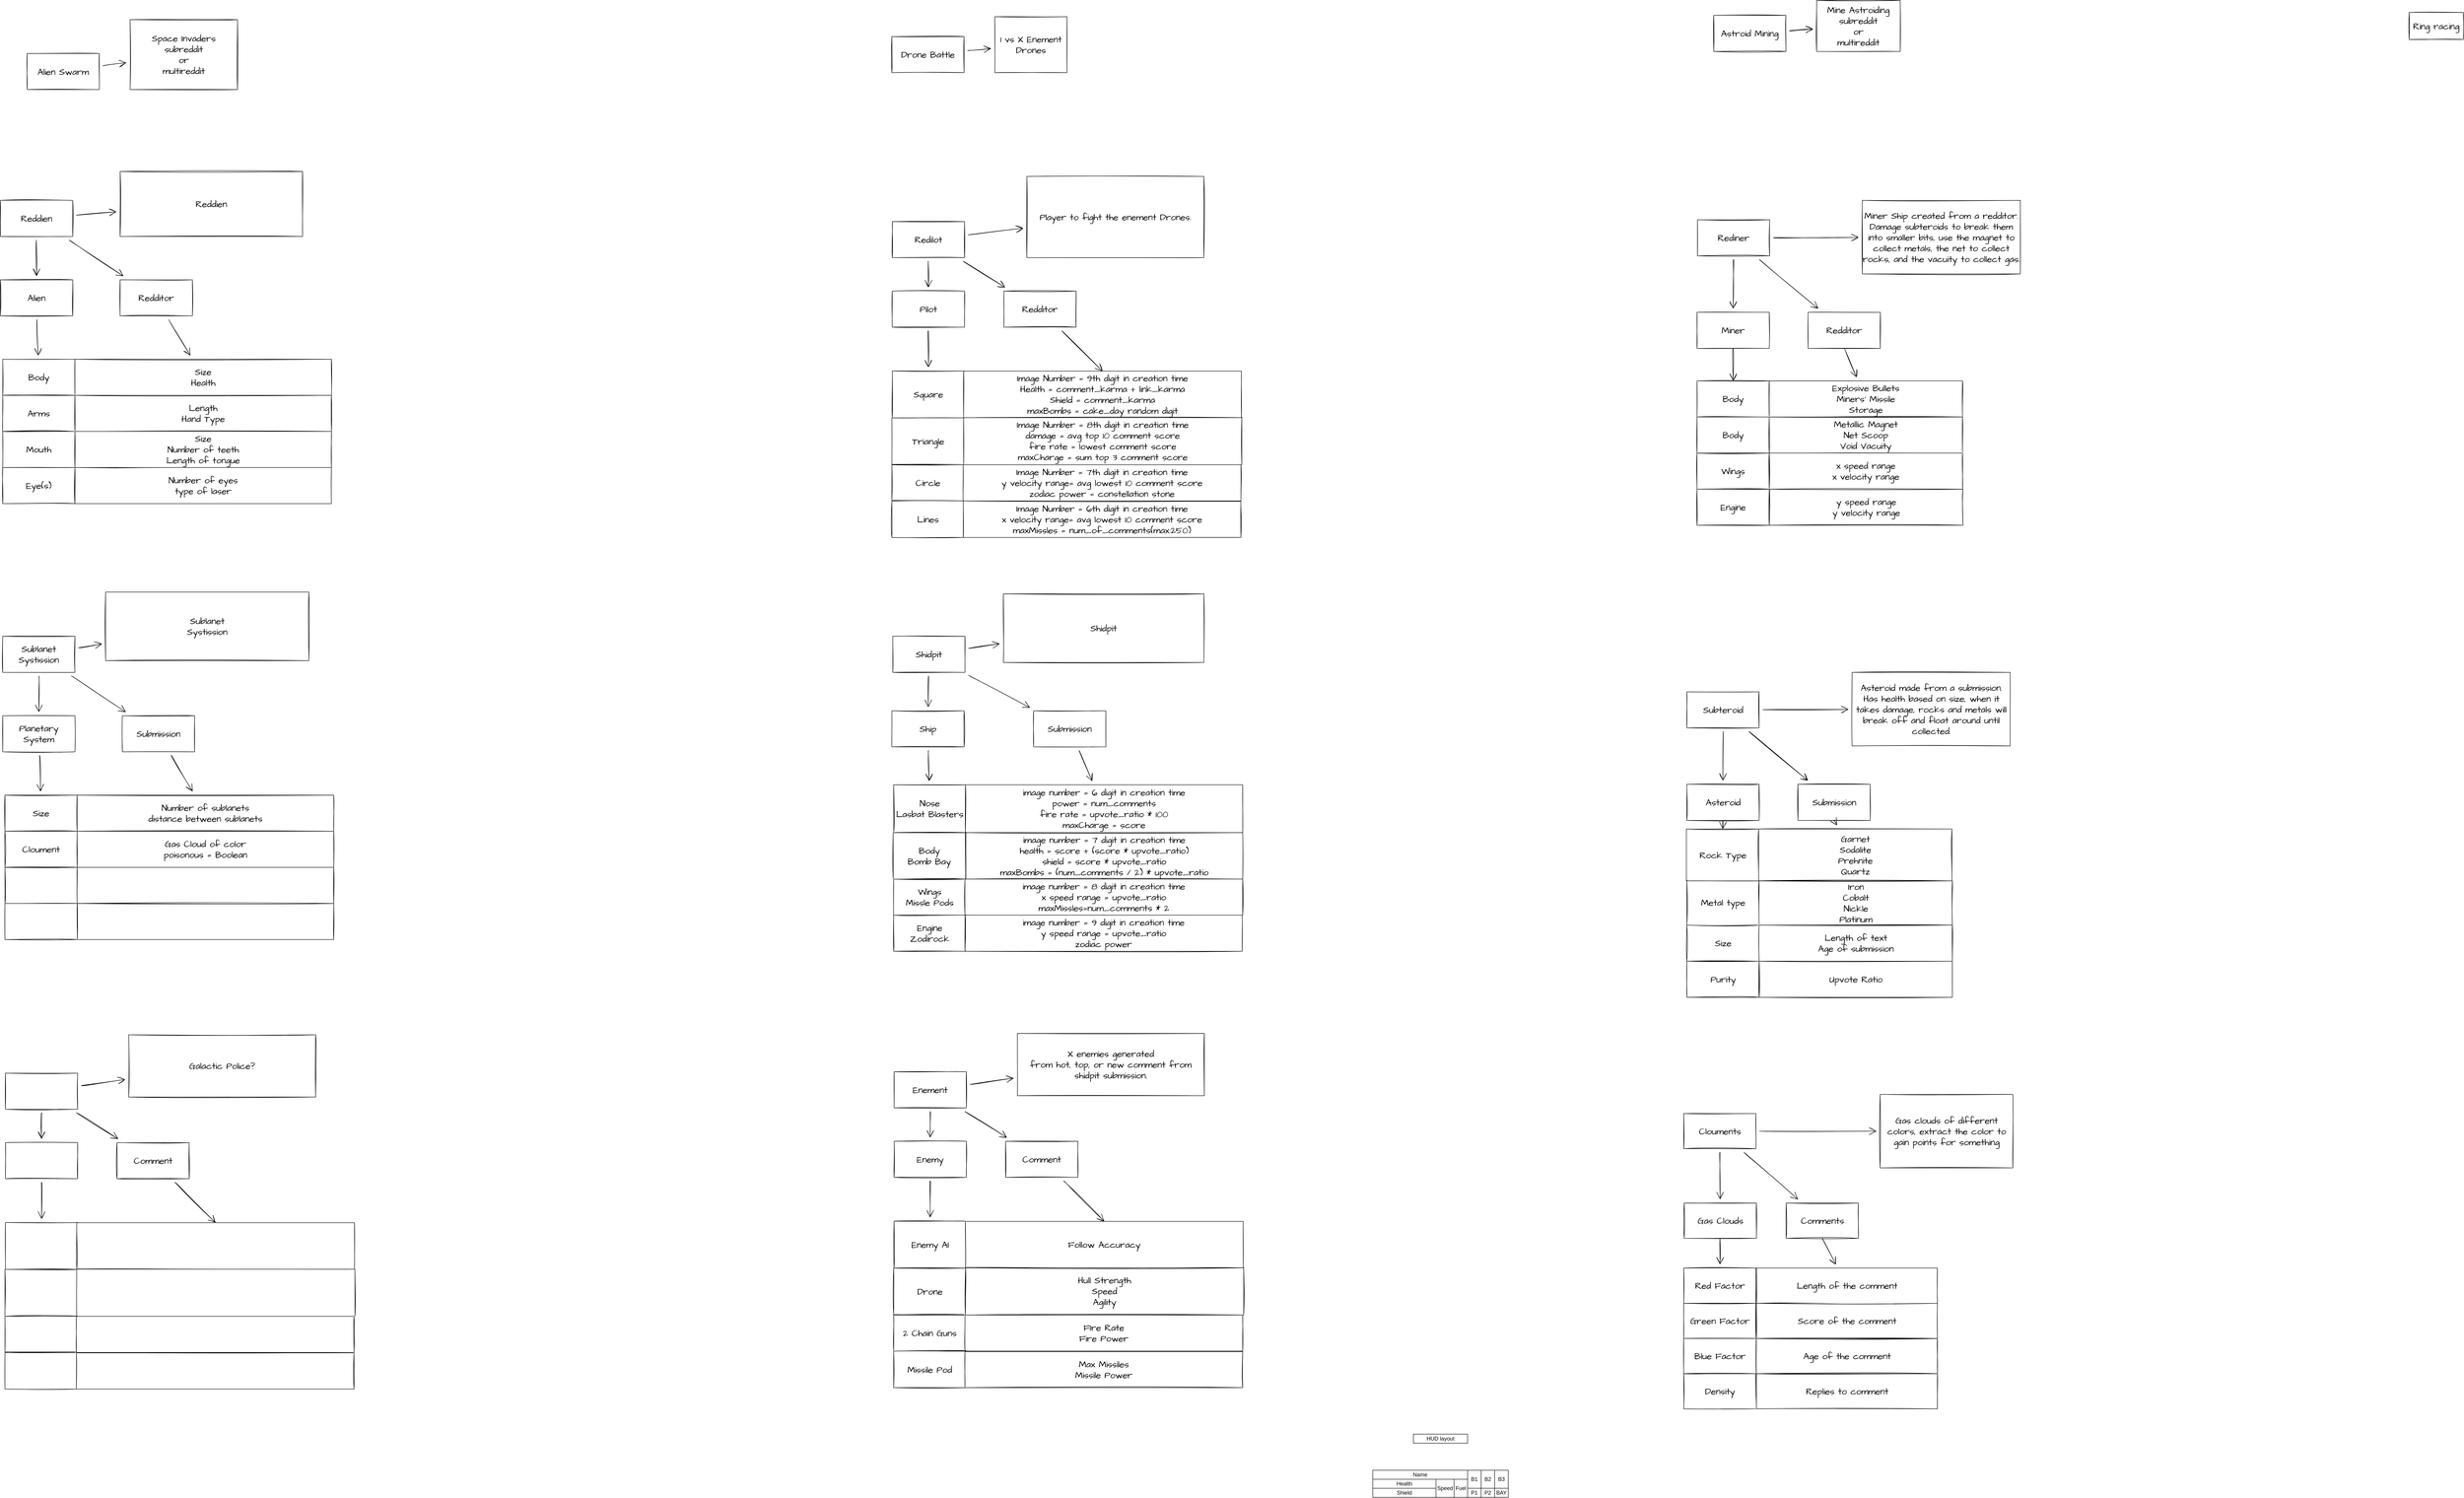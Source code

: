 <mxfile version="15.4.0" type="device"><diagram id="KiL8ATX8oTKb7e47ZkWW" name="Page-1"><mxGraphModel dx="819" dy="1858" grid="1" gridSize="10" guides="1" tooltips="1" connect="1" arrows="1" fold="1" page="0" pageScale="1" pageWidth="850" pageHeight="1100" math="0" shadow="0"><root><mxCell id="0"/><mxCell id="1" parent="0"/><mxCell id="u57vYlH5OkQKerzcWJMN-9" style="edgeStyle=none;curved=1;rounded=0;sketch=1;hachureGap=4;orthogonalLoop=1;jettySize=auto;html=1;fontFamily=Architects Daughter;fontSource=https%3A%2F%2Ffonts.googleapis.com%2Fcss%3Ffamily%3DArchitects%2BDaughter;fontSize=16;endArrow=open;startSize=14;endSize=14;sourcePerimeterSpacing=8;targetPerimeterSpacing=8;" parent="1" source="u57vYlH5OkQKerzcWJMN-2" target="u57vYlH5OkQKerzcWJMN-8" edge="1"><mxGeometry relative="1" as="geometry"/></mxCell><mxCell id="u57vYlH5OkQKerzcWJMN-11" style="edgeStyle=none;curved=1;rounded=0;sketch=1;hachureGap=4;orthogonalLoop=1;jettySize=auto;html=1;fontFamily=Architects Daughter;fontSource=https%3A%2F%2Ffonts.googleapis.com%2Fcss%3Ffamily%3DArchitects%2BDaughter;fontSize=16;endArrow=open;startSize=14;endSize=14;sourcePerimeterSpacing=8;targetPerimeterSpacing=8;" parent="1" source="u57vYlH5OkQKerzcWJMN-2" target="u57vYlH5OkQKerzcWJMN-10" edge="1"><mxGeometry relative="1" as="geometry"/></mxCell><mxCell id="Cee245HNEsC2d6AJGUUs-79" style="edgeStyle=none;curved=1;rounded=0;sketch=1;hachureGap=4;orthogonalLoop=1;jettySize=auto;html=1;fontFamily=Architects Daughter;fontSource=https%3A%2F%2Ffonts.googleapis.com%2Fcss%3Ffamily%3DArchitects%2BDaughter;fontSize=16;endArrow=open;startSize=14;endSize=14;sourcePerimeterSpacing=8;targetPerimeterSpacing=8;" parent="1" source="u57vYlH5OkQKerzcWJMN-2" target="Cee245HNEsC2d6AJGUUs-78" edge="1"><mxGeometry relative="1" as="geometry"/></mxCell><mxCell id="u57vYlH5OkQKerzcWJMN-2" value="Shidpit" style="rounded=0;whiteSpace=wrap;html=1;sketch=1;hachureGap=4;pointerEvents=0;fontFamily=Architects Daughter;fontSource=https%3A%2F%2Ffonts.googleapis.com%2Fcss%3Ffamily%3DArchitects%2BDaughter;fontSize=20;" parent="1" vertex="1"><mxGeometry x="1587" y="392" width="160" height="80" as="geometry"/></mxCell><mxCell id="u57vYlH5OkQKerzcWJMN-7" style="edgeStyle=none;curved=1;rounded=0;sketch=1;hachureGap=4;orthogonalLoop=1;jettySize=auto;html=1;fontFamily=Architects Daughter;fontSource=https%3A%2F%2Ffonts.googleapis.com%2Fcss%3Ffamily%3DArchitects%2BDaughter;fontSize=16;endArrow=open;startSize=14;endSize=14;sourcePerimeterSpacing=8;targetPerimeterSpacing=8;" parent="1" source="u57vYlH5OkQKerzcWJMN-4" target="u57vYlH5OkQKerzcWJMN-6" edge="1"><mxGeometry relative="1" as="geometry"/></mxCell><mxCell id="u57vYlH5OkQKerzcWJMN-13" style="edgeStyle=none;curved=1;rounded=0;sketch=1;hachureGap=4;orthogonalLoop=1;jettySize=auto;html=1;fontFamily=Architects Daughter;fontSource=https%3A%2F%2Ffonts.googleapis.com%2Fcss%3Ffamily%3DArchitects%2BDaughter;fontSize=16;endArrow=open;startSize=14;endSize=14;sourcePerimeterSpacing=8;targetPerimeterSpacing=8;" parent="1" source="u57vYlH5OkQKerzcWJMN-4" target="u57vYlH5OkQKerzcWJMN-12" edge="1"><mxGeometry relative="1" as="geometry"/></mxCell><mxCell id="Cee245HNEsC2d6AJGUUs-20" style="edgeStyle=none;curved=1;rounded=0;sketch=1;hachureGap=4;orthogonalLoop=1;jettySize=auto;html=1;fontFamily=Architects Daughter;fontSource=https%3A%2F%2Ffonts.googleapis.com%2Fcss%3Ffamily%3DArchitects%2BDaughter;fontSize=16;endArrow=open;startSize=14;endSize=14;sourcePerimeterSpacing=8;targetPerimeterSpacing=8;" parent="1" source="u57vYlH5OkQKerzcWJMN-4" target="Cee245HNEsC2d6AJGUUs-19" edge="1"><mxGeometry relative="1" as="geometry"/></mxCell><mxCell id="u57vYlH5OkQKerzcWJMN-4" value="Redilot" style="rounded=0;whiteSpace=wrap;html=1;sketch=1;hachureGap=4;pointerEvents=0;fontFamily=Architects Daughter;fontSource=https%3A%2F%2Ffonts.googleapis.com%2Fcss%3Ffamily%3DArchitects%2BDaughter;fontSize=20;" parent="1" vertex="1"><mxGeometry x="1586" y="-527" width="160" height="80" as="geometry"/></mxCell><mxCell id="__PU8quGTx7GFTKmHJvb-1" style="edgeStyle=none;curved=1;rounded=0;sketch=1;hachureGap=4;orthogonalLoop=1;jettySize=auto;html=1;entryX=0.5;entryY=0;entryDx=0;entryDy=0;fontFamily=Architects Daughter;fontSource=https%3A%2F%2Ffonts.googleapis.com%2Fcss%3Ffamily%3DArchitects%2BDaughter;fontSize=16;endArrow=open;startSize=14;endSize=14;sourcePerimeterSpacing=8;targetPerimeterSpacing=8;" parent="1" source="u57vYlH5OkQKerzcWJMN-6" target="u57vYlH5OkQKerzcWJMN-51" edge="1"><mxGeometry relative="1" as="geometry"/></mxCell><mxCell id="u57vYlH5OkQKerzcWJMN-6" value="Redditor" style="rounded=0;whiteSpace=wrap;html=1;sketch=1;hachureGap=4;pointerEvents=0;fontFamily=Architects Daughter;fontSource=https%3A%2F%2Ffonts.googleapis.com%2Fcss%3Ffamily%3DArchitects%2BDaughter;fontSize=20;" parent="1" vertex="1"><mxGeometry x="1833" y="-373" width="160" height="80" as="geometry"/></mxCell><mxCell id="u57vYlH5OkQKerzcWJMN-31" style="edgeStyle=none;curved=1;rounded=0;sketch=1;hachureGap=4;orthogonalLoop=1;jettySize=auto;html=1;fontFamily=Architects Daughter;fontSource=https%3A%2F%2Ffonts.googleapis.com%2Fcss%3Ffamily%3DArchitects%2BDaughter;fontSize=16;endArrow=open;startSize=14;endSize=14;sourcePerimeterSpacing=8;targetPerimeterSpacing=8;" parent="1" source="u57vYlH5OkQKerzcWJMN-8" target="u57vYlH5OkQKerzcWJMN-30" edge="1"><mxGeometry relative="1" as="geometry"/></mxCell><mxCell id="u57vYlH5OkQKerzcWJMN-8" value="Submission" style="rounded=0;whiteSpace=wrap;html=1;sketch=1;hachureGap=4;pointerEvents=0;fontFamily=Architects Daughter;fontSource=https%3A%2F%2Ffonts.googleapis.com%2Fcss%3Ffamily%3DArchitects%2BDaughter;fontSize=20;" parent="1" vertex="1"><mxGeometry x="1899" y="557" width="160" height="80" as="geometry"/></mxCell><mxCell id="u57vYlH5OkQKerzcWJMN-45" style="edgeStyle=none;curved=1;rounded=0;sketch=1;hachureGap=4;orthogonalLoop=1;jettySize=auto;html=1;fontFamily=Architects Daughter;fontSource=https%3A%2F%2Ffonts.googleapis.com%2Fcss%3Ffamily%3DArchitects%2BDaughter;fontSize=16;endArrow=open;startSize=14;endSize=14;sourcePerimeterSpacing=8;targetPerimeterSpacing=8;" parent="1" source="u57vYlH5OkQKerzcWJMN-10" target="u57vYlH5OkQKerzcWJMN-14" edge="1"><mxGeometry relative="1" as="geometry"/></mxCell><mxCell id="u57vYlH5OkQKerzcWJMN-10" value="Ship" style="rounded=0;whiteSpace=wrap;html=1;sketch=1;hachureGap=4;pointerEvents=0;fontFamily=Architects Daughter;fontSource=https%3A%2F%2Ffonts.googleapis.com%2Fcss%3Ffamily%3DArchitects%2BDaughter;fontSize=20;" parent="1" vertex="1"><mxGeometry x="1585" y="557" width="160" height="80" as="geometry"/></mxCell><mxCell id="u57vYlH5OkQKerzcWJMN-23" style="edgeStyle=none;curved=1;rounded=0;sketch=1;hachureGap=4;orthogonalLoop=1;jettySize=auto;html=1;fontFamily=Architects Daughter;fontSource=https%3A%2F%2Ffonts.googleapis.com%2Fcss%3Ffamily%3DArchitects%2BDaughter;fontSize=16;endArrow=open;startSize=14;endSize=14;sourcePerimeterSpacing=8;targetPerimeterSpacing=8;" parent="1" source="u57vYlH5OkQKerzcWJMN-12" target="u57vYlH5OkQKerzcWJMN-22" edge="1"><mxGeometry relative="1" as="geometry"/></mxCell><mxCell id="u57vYlH5OkQKerzcWJMN-12" value="Pilot" style="rounded=0;whiteSpace=wrap;html=1;sketch=1;hachureGap=4;pointerEvents=0;fontFamily=Architects Daughter;fontSource=https%3A%2F%2Ffonts.googleapis.com%2Fcss%3Ffamily%3DArchitects%2BDaughter;fontSize=20;" parent="1" vertex="1"><mxGeometry x="1586" y="-373" width="160" height="80" as="geometry"/></mxCell><mxCell id="u57vYlH5OkQKerzcWJMN-17" style="edgeStyle=none;curved=1;rounded=0;sketch=1;hachureGap=4;orthogonalLoop=1;jettySize=auto;html=1;fontFamily=Architects Daughter;fontSource=https%3A%2F%2Ffonts.googleapis.com%2Fcss%3Ffamily%3DArchitects%2BDaughter;fontSize=16;endArrow=open;startSize=14;endSize=14;sourcePerimeterSpacing=8;targetPerimeterSpacing=8;" parent="1" source="u57vYlH5OkQKerzcWJMN-14" target="u57vYlH5OkQKerzcWJMN-16" edge="1"><mxGeometry relative="1" as="geometry"/></mxCell><mxCell id="u57vYlH5OkQKerzcWJMN-14" value="Nose&lt;br&gt;Lasbat Blasters" style="rounded=0;whiteSpace=wrap;html=1;sketch=1;hachureGap=4;pointerEvents=0;fontFamily=Architects Daughter;fontSource=https%3A%2F%2Ffonts.googleapis.com%2Fcss%3Ffamily%3DArchitects%2BDaughter;fontSize=20;" parent="1" vertex="1"><mxGeometry x="1589" y="721" width="160" height="106" as="geometry"/></mxCell><mxCell id="u57vYlH5OkQKerzcWJMN-19" style="edgeStyle=none;curved=1;rounded=0;sketch=1;hachureGap=4;orthogonalLoop=1;jettySize=auto;html=1;fontFamily=Architects Daughter;fontSource=https%3A%2F%2Ffonts.googleapis.com%2Fcss%3Ffamily%3DArchitects%2BDaughter;fontSize=16;endArrow=open;startSize=14;endSize=14;sourcePerimeterSpacing=8;targetPerimeterSpacing=8;" parent="1" source="u57vYlH5OkQKerzcWJMN-16" target="u57vYlH5OkQKerzcWJMN-18" edge="1"><mxGeometry relative="1" as="geometry"/></mxCell><mxCell id="u57vYlH5OkQKerzcWJMN-16" value="Body&lt;br&gt;Bomb Bay" style="rounded=0;whiteSpace=wrap;html=1;sketch=1;hachureGap=4;pointerEvents=0;fontFamily=Architects Daughter;fontSource=https%3A%2F%2Ffonts.googleapis.com%2Fcss%3Ffamily%3DArchitects%2BDaughter;fontSize=20;" parent="1" vertex="1"><mxGeometry x="1588" y="827" width="160" height="103" as="geometry"/></mxCell><mxCell id="u57vYlH5OkQKerzcWJMN-21" style="edgeStyle=none;curved=1;rounded=0;sketch=1;hachureGap=4;orthogonalLoop=1;jettySize=auto;html=1;fontFamily=Architects Daughter;fontSource=https%3A%2F%2Ffonts.googleapis.com%2Fcss%3Ffamily%3DArchitects%2BDaughter;fontSize=16;endArrow=open;startSize=14;endSize=14;sourcePerimeterSpacing=8;targetPerimeterSpacing=8;" parent="1" source="u57vYlH5OkQKerzcWJMN-18" target="u57vYlH5OkQKerzcWJMN-20" edge="1"><mxGeometry relative="1" as="geometry"/></mxCell><mxCell id="u57vYlH5OkQKerzcWJMN-18" value="Wings&lt;br&gt;Missle Pods" style="rounded=0;whiteSpace=wrap;html=1;sketch=1;hachureGap=4;pointerEvents=0;fontFamily=Architects Daughter;fontSource=https%3A%2F%2Ffonts.googleapis.com%2Fcss%3Ffamily%3DArchitects%2BDaughter;fontSize=20;" parent="1" vertex="1"><mxGeometry x="1589" y="930" width="160" height="80" as="geometry"/></mxCell><mxCell id="u57vYlH5OkQKerzcWJMN-20" value="Engine&lt;br&gt;Zodirock" style="rounded=0;whiteSpace=wrap;html=1;sketch=1;hachureGap=4;pointerEvents=0;fontFamily=Architects Daughter;fontSource=https%3A%2F%2Ffonts.googleapis.com%2Fcss%3Ffamily%3DArchitects%2BDaughter;fontSize=20;" parent="1" vertex="1"><mxGeometry x="1589" y="1010" width="160" height="80" as="geometry"/></mxCell><mxCell id="u57vYlH5OkQKerzcWJMN-25" style="edgeStyle=none;curved=1;rounded=0;sketch=1;hachureGap=4;orthogonalLoop=1;jettySize=auto;html=1;fontFamily=Architects Daughter;fontSource=https%3A%2F%2Ffonts.googleapis.com%2Fcss%3Ffamily%3DArchitects%2BDaughter;fontSize=16;endArrow=open;startSize=14;endSize=14;sourcePerimeterSpacing=8;targetPerimeterSpacing=8;" parent="1" source="u57vYlH5OkQKerzcWJMN-22" target="u57vYlH5OkQKerzcWJMN-24" edge="1"><mxGeometry relative="1" as="geometry"/></mxCell><mxCell id="u57vYlH5OkQKerzcWJMN-22" value="Square" style="rounded=0;whiteSpace=wrap;html=1;sketch=1;hachureGap=4;pointerEvents=0;fontFamily=Architects Daughter;fontSource=https%3A%2F%2Ffonts.googleapis.com%2Fcss%3Ffamily%3DArchitects%2BDaughter;fontSize=20;" parent="1" vertex="1"><mxGeometry x="1586" y="-196" width="160" height="104" as="geometry"/></mxCell><mxCell id="u57vYlH5OkQKerzcWJMN-24" value="Triangle" style="rounded=0;whiteSpace=wrap;html=1;sketch=1;hachureGap=4;pointerEvents=0;fontFamily=Architects Daughter;fontSource=https%3A%2F%2Ffonts.googleapis.com%2Fcss%3Ffamily%3DArchitects%2BDaughter;fontSize=20;" parent="1" vertex="1"><mxGeometry x="1585" y="-92" width="161" height="103" as="geometry"/></mxCell><mxCell id="u57vYlH5OkQKerzcWJMN-26" value="Circle" style="rounded=0;whiteSpace=wrap;html=1;sketch=1;hachureGap=4;pointerEvents=0;fontFamily=Architects Daughter;fontSource=https%3A%2F%2Ffonts.googleapis.com%2Fcss%3Ffamily%3DArchitects%2BDaughter;fontSize=20;" parent="1" vertex="1"><mxGeometry x="1585" y="12" width="160" height="79" as="geometry"/></mxCell><mxCell id="u57vYlH5OkQKerzcWJMN-28" value="Lines" style="rounded=0;whiteSpace=wrap;html=1;sketch=1;hachureGap=4;pointerEvents=0;fontFamily=Architects Daughter;fontSource=https%3A%2F%2Ffonts.googleapis.com%2Fcss%3Ffamily%3DArchitects%2BDaughter;fontSize=20;" parent="1" vertex="1"><mxGeometry x="1585" y="92" width="160" height="81" as="geometry"/></mxCell><mxCell id="u57vYlH5OkQKerzcWJMN-33" style="edgeStyle=none;curved=1;rounded=0;sketch=1;hachureGap=4;orthogonalLoop=1;jettySize=auto;html=1;fontFamily=Architects Daughter;fontSource=https%3A%2F%2Ffonts.googleapis.com%2Fcss%3Ffamily%3DArchitects%2BDaughter;fontSize=16;endArrow=open;startSize=14;endSize=14;sourcePerimeterSpacing=8;targetPerimeterSpacing=8;" parent="1" source="u57vYlH5OkQKerzcWJMN-30" target="u57vYlH5OkQKerzcWJMN-32" edge="1"><mxGeometry relative="1" as="geometry"/></mxCell><mxCell id="u57vYlH5OkQKerzcWJMN-30" value="image number = 6 digit in creation time&lt;br&gt;power = num_comments&lt;br&gt;fire rate = upvote_ratio * 100&lt;br&gt;maxCharge = score" style="rounded=0;whiteSpace=wrap;html=1;sketch=1;hachureGap=4;pointerEvents=0;fontFamily=Architects Daughter;fontSource=https%3A%2F%2Ffonts.googleapis.com%2Fcss%3Ffamily%3DArchitects%2BDaughter;fontSize=20;" parent="1" vertex="1"><mxGeometry x="1748" y="721" width="614" height="106" as="geometry"/></mxCell><mxCell id="u57vYlH5OkQKerzcWJMN-35" style="edgeStyle=none;curved=1;rounded=0;sketch=1;hachureGap=4;orthogonalLoop=1;jettySize=auto;html=1;fontFamily=Architects Daughter;fontSource=https%3A%2F%2Ffonts.googleapis.com%2Fcss%3Ffamily%3DArchitects%2BDaughter;fontSize=16;endArrow=open;startSize=14;endSize=14;sourcePerimeterSpacing=8;targetPerimeterSpacing=8;" parent="1" source="u57vYlH5OkQKerzcWJMN-32" target="u57vYlH5OkQKerzcWJMN-34" edge="1"><mxGeometry relative="1" as="geometry"/></mxCell><mxCell id="u57vYlH5OkQKerzcWJMN-32" value="image number = 7 digit in creation time&lt;br&gt;health = score + (score * upvote_ratio)&lt;br&gt;shield = score * upvote_ratio&lt;br&gt;maxBombs = (num_comments / 2) * upvote_ratio" style="rounded=0;whiteSpace=wrap;html=1;sketch=1;hachureGap=4;pointerEvents=0;fontFamily=Architects Daughter;fontSource=https%3A%2F%2Ffonts.googleapis.com%2Fcss%3Ffamily%3DArchitects%2BDaughter;fontSize=20;" parent="1" vertex="1"><mxGeometry x="1749" y="827" width="613" height="103" as="geometry"/></mxCell><mxCell id="u57vYlH5OkQKerzcWJMN-37" style="edgeStyle=none;curved=1;rounded=0;sketch=1;hachureGap=4;orthogonalLoop=1;jettySize=auto;html=1;fontFamily=Architects Daughter;fontSource=https%3A%2F%2Ffonts.googleapis.com%2Fcss%3Ffamily%3DArchitects%2BDaughter;fontSize=16;endArrow=open;startSize=14;endSize=14;sourcePerimeterSpacing=8;targetPerimeterSpacing=8;" parent="1" source="u57vYlH5OkQKerzcWJMN-34" target="u57vYlH5OkQKerzcWJMN-36" edge="1"><mxGeometry relative="1" as="geometry"/></mxCell><mxCell id="u57vYlH5OkQKerzcWJMN-34" value="image number = 8 digit in creation time&lt;br&gt;x speed range = upvote_ratio&lt;br&gt;maxMissles=num_comments * 2" style="rounded=0;whiteSpace=wrap;html=1;sketch=1;hachureGap=4;pointerEvents=0;fontFamily=Architects Daughter;fontSource=https%3A%2F%2Ffonts.googleapis.com%2Fcss%3Ffamily%3DArchitects%2BDaughter;fontSize=20;" parent="1" vertex="1"><mxGeometry x="1747" y="930" width="615" height="80" as="geometry"/></mxCell><mxCell id="u57vYlH5OkQKerzcWJMN-36" value="image number = 9 digit in creation time&lt;br&gt;y speed range = upvote_ratio&lt;br&gt;zodiac power" style="rounded=0;whiteSpace=wrap;html=1;sketch=1;hachureGap=4;pointerEvents=0;fontFamily=Architects Daughter;fontSource=https%3A%2F%2Ffonts.googleapis.com%2Fcss%3Ffamily%3DArchitects%2BDaughter;fontSize=20;" parent="1" vertex="1"><mxGeometry x="1747" y="1010" width="614" height="80" as="geometry"/></mxCell><mxCell id="u57vYlH5OkQKerzcWJMN-49" value="Image Number = 8th digit in creation time&lt;br&gt;damage = avg top 10 comment score&lt;br&gt;fire rate = lowest comment score&lt;br&gt;maxCharge = sum top 3 comment score" style="rounded=0;whiteSpace=wrap;html=1;sketch=1;hachureGap=4;pointerEvents=0;fontFamily=Architects Daughter;fontSource=https%3A%2F%2Ffonts.googleapis.com%2Fcss%3Ffamily%3DArchitects%2BDaughter;fontSize=20;" parent="1" vertex="1"><mxGeometry x="1744" y="-94" width="616" height="106" as="geometry"/></mxCell><mxCell id="u57vYlH5OkQKerzcWJMN-51" value="Image Number = 9th digit in creation time&lt;br&gt;Health = comment_karma + link_karma&lt;br&gt;Shield = comment_karma&lt;br&gt;maxBombs = cake_day random digit" style="rounded=0;whiteSpace=wrap;html=1;sketch=1;hachureGap=4;pointerEvents=0;fontFamily=Architects Daughter;fontSource=https%3A%2F%2Ffonts.googleapis.com%2Fcss%3Ffamily%3DArchitects%2BDaughter;fontSize=20;" parent="1" vertex="1"><mxGeometry x="1744" y="-195.5" width="615" height="103" as="geometry"/></mxCell><mxCell id="u57vYlH5OkQKerzcWJMN-53" value="Image Number = 6th digit in creation time&lt;br&gt;x velocity range= avg lowest 10 comment score&lt;br&gt;maxMissles = num_of_comments(max:250)" style="rounded=0;whiteSpace=wrap;html=1;sketch=1;hachureGap=4;pointerEvents=0;fontFamily=Architects Daughter;fontSource=https%3A%2F%2Ffonts.googleapis.com%2Fcss%3Ffamily%3DArchitects%2BDaughter;fontSize=20;" parent="1" vertex="1"><mxGeometry x="1743" y="93" width="615" height="80" as="geometry"/></mxCell><mxCell id="u57vYlH5OkQKerzcWJMN-54" value="Image Number = 7th digit in creation time&lt;br&gt;y velocity range= avg lowest 10 comment score&lt;br&gt;zodiac power = constellation stone" style="rounded=0;whiteSpace=wrap;html=1;sketch=1;hachureGap=4;pointerEvents=0;fontFamily=Architects Daughter;fontSource=https%3A%2F%2Ffonts.googleapis.com%2Fcss%3Ffamily%3DArchitects%2BDaughter;fontSize=20;" parent="1" vertex="1"><mxGeometry x="1743" y="12" width="615" height="80" as="geometry"/></mxCell><mxCell id="fveFiEKbclxXvAK9GeOg-7" style="edgeStyle=none;curved=1;rounded=0;sketch=1;hachureGap=4;orthogonalLoop=1;jettySize=auto;html=1;fontFamily=Architects Daughter;fontSource=https%3A%2F%2Ffonts.googleapis.com%2Fcss%3Ffamily%3DArchitects%2BDaughter;fontSize=16;endArrow=open;startSize=14;endSize=14;sourcePerimeterSpacing=8;targetPerimeterSpacing=8;" parent="1" source="fveFiEKbclxXvAK9GeOg-2" target="fveFiEKbclxXvAK9GeOg-6" edge="1"><mxGeometry relative="1" as="geometry"/></mxCell><mxCell id="fveFiEKbclxXvAK9GeOg-2" value="Drone Battle" style="rounded=0;whiteSpace=wrap;html=1;sketch=1;hachureGap=4;pointerEvents=0;fontFamily=Architects Daughter;fontSource=https%3A%2F%2Ffonts.googleapis.com%2Fcss%3Ffamily%3DArchitects%2BDaughter;fontSize=20;" parent="1" vertex="1"><mxGeometry x="1585" y="-937" width="160" height="80" as="geometry"/></mxCell><mxCell id="fveFiEKbclxXvAK9GeOg-5" style="edgeStyle=none;curved=1;rounded=0;sketch=1;hachureGap=4;orthogonalLoop=1;jettySize=auto;html=1;fontFamily=Architects Daughter;fontSource=https%3A%2F%2Ffonts.googleapis.com%2Fcss%3Ffamily%3DArchitects%2BDaughter;fontSize=16;endArrow=open;startSize=14;endSize=14;sourcePerimeterSpacing=8;targetPerimeterSpacing=8;" parent="1" source="fveFiEKbclxXvAK9GeOg-3" target="fveFiEKbclxXvAK9GeOg-4" edge="1"><mxGeometry relative="1" as="geometry"/></mxCell><mxCell id="fveFiEKbclxXvAK9GeOg-3" value="Alien Swarm" style="rounded=0;whiteSpace=wrap;html=1;sketch=1;hachureGap=4;pointerEvents=0;fontFamily=Architects Daughter;fontSource=https%3A%2F%2Ffonts.googleapis.com%2Fcss%3Ffamily%3DArchitects%2BDaughter;fontSize=20;" parent="1" vertex="1"><mxGeometry x="-330" y="-899.5" width="160" height="80" as="geometry"/></mxCell><mxCell id="fveFiEKbclxXvAK9GeOg-4" value="Space Invaders&lt;br&gt;subreddit&lt;br&gt;or&lt;br&gt;multireddit" style="rounded=0;whiteSpace=wrap;html=1;sketch=1;hachureGap=4;pointerEvents=0;fontFamily=Architects Daughter;fontSource=https%3A%2F%2Ffonts.googleapis.com%2Fcss%3Ffamily%3DArchitects%2BDaughter;fontSize=20;" parent="1" vertex="1"><mxGeometry x="-102" y="-974.5" width="238" height="155" as="geometry"/></mxCell><mxCell id="fveFiEKbclxXvAK9GeOg-6" value="1 vs X Enement&lt;br&gt;Drones" style="rounded=0;whiteSpace=wrap;html=1;sketch=1;hachureGap=4;pointerEvents=0;fontFamily=Architects Daughter;fontSource=https%3A%2F%2Ffonts.googleapis.com%2Fcss%3Ffamily%3DArchitects%2BDaughter;fontSize=20;" parent="1" vertex="1"><mxGeometry x="1813" y="-981" width="160" height="124" as="geometry"/></mxCell><mxCell id="VspuK1IPECLFGFq6iS1q-75" style="edgeStyle=none;curved=1;rounded=0;sketch=1;hachureGap=4;orthogonalLoop=1;jettySize=auto;html=1;fontFamily=Architects Daughter;fontSource=https%3A%2F%2Ffonts.googleapis.com%2Fcss%3Ffamily%3DArchitects%2BDaughter;fontSize=16;endArrow=open;startSize=14;endSize=14;sourcePerimeterSpacing=8;targetPerimeterSpacing=8;" parent="1" source="GRcHZRU_lx5SF2iVEZsc-7" target="VspuK1IPECLFGFq6iS1q-74" edge="1"><mxGeometry relative="1" as="geometry"/></mxCell><mxCell id="GRcHZRU_lx5SF2iVEZsc-7" value="Alien&lt;br&gt;" style="rounded=0;whiteSpace=wrap;html=1;sketch=1;hachureGap=4;pointerEvents=0;fontFamily=Architects Daughter;fontSource=https%3A%2F%2Ffonts.googleapis.com%2Fcss%3Ffamily%3DArchitects%2BDaughter;fontSize=20;" parent="1" vertex="1"><mxGeometry x="-389" y="-398" width="160" height="80" as="geometry"/></mxCell><mxCell id="VspuK1IPECLFGFq6iS1q-92" style="edgeStyle=none;curved=1;rounded=0;sketch=1;hachureGap=4;orthogonalLoop=1;jettySize=auto;html=1;fontFamily=Architects Daughter;fontSource=https%3A%2F%2Ffonts.googleapis.com%2Fcss%3Ffamily%3DArchitects%2BDaughter;fontSize=16;endArrow=open;startSize=14;endSize=14;sourcePerimeterSpacing=8;targetPerimeterSpacing=8;" parent="1" source="GRcHZRU_lx5SF2iVEZsc-8" target="VspuK1IPECLFGFq6iS1q-84" edge="1"><mxGeometry relative="1" as="geometry"/></mxCell><mxCell id="GRcHZRU_lx5SF2iVEZsc-8" value="Redditor" style="rounded=0;whiteSpace=wrap;html=1;sketch=1;hachureGap=4;pointerEvents=0;fontFamily=Architects Daughter;fontSource=https%3A%2F%2Ffonts.googleapis.com%2Fcss%3Ffamily%3DArchitects%2BDaughter;fontSize=20;" parent="1" vertex="1"><mxGeometry x="-124" y="-398" width="160" height="80" as="geometry"/></mxCell><mxCell id="VspuK1IPECLFGFq6iS1q-82" style="edgeStyle=none;curved=1;rounded=0;sketch=1;hachureGap=4;orthogonalLoop=1;jettySize=auto;html=1;fontFamily=Architects Daughter;fontSource=https%3A%2F%2Ffonts.googleapis.com%2Fcss%3Ffamily%3DArchitects%2BDaughter;fontSize=16;endArrow=open;startSize=14;endSize=14;sourcePerimeterSpacing=8;targetPerimeterSpacing=8;" parent="1" source="GRcHZRU_lx5SF2iVEZsc-9" target="GRcHZRU_lx5SF2iVEZsc-7" edge="1"><mxGeometry relative="1" as="geometry"/></mxCell><mxCell id="VspuK1IPECLFGFq6iS1q-83" style="edgeStyle=none;curved=1;rounded=0;sketch=1;hachureGap=4;orthogonalLoop=1;jettySize=auto;html=1;fontFamily=Architects Daughter;fontSource=https%3A%2F%2Ffonts.googleapis.com%2Fcss%3Ffamily%3DArchitects%2BDaughter;fontSize=16;endArrow=open;startSize=14;endSize=14;sourcePerimeterSpacing=8;targetPerimeterSpacing=8;" parent="1" source="GRcHZRU_lx5SF2iVEZsc-9" target="GRcHZRU_lx5SF2iVEZsc-8" edge="1"><mxGeometry relative="1" as="geometry"/></mxCell><mxCell id="Cee245HNEsC2d6AJGUUs-77" style="edgeStyle=none;curved=1;rounded=0;sketch=1;hachureGap=4;orthogonalLoop=1;jettySize=auto;html=1;fontFamily=Architects Daughter;fontSource=https%3A%2F%2Ffonts.googleapis.com%2Fcss%3Ffamily%3DArchitects%2BDaughter;fontSize=16;endArrow=open;startSize=14;endSize=14;sourcePerimeterSpacing=8;targetPerimeterSpacing=8;" parent="1" source="GRcHZRU_lx5SF2iVEZsc-9" target="Cee245HNEsC2d6AJGUUs-76" edge="1"><mxGeometry relative="1" as="geometry"/></mxCell><mxCell id="GRcHZRU_lx5SF2iVEZsc-9" value="Reddien" style="rounded=0;whiteSpace=wrap;html=1;sketch=1;hachureGap=4;pointerEvents=0;fontFamily=Architects Daughter;fontSource=https%3A%2F%2Ffonts.googleapis.com%2Fcss%3Ffamily%3DArchitects%2BDaughter;fontSize=20;" parent="1" vertex="1"><mxGeometry x="-389" y="-574" width="160" height="80" as="geometry"/></mxCell><mxCell id="VspuK1IPECLFGFq6iS1q-8" value="Ring racing&lt;br&gt;" style="whiteSpace=wrap;html=1;sketch=1;hachureGap=4;pointerEvents=0;fontFamily=Architects Daughter;fontSource=https%3A%2F%2Ffonts.googleapis.com%2Fcss%3Ffamily%3DArchitects%2BDaughter;fontSize=20;" parent="1" vertex="1"><mxGeometry x="4945" y="-990.5" width="120" height="60" as="geometry"/></mxCell><mxCell id="VspuK1IPECLFGFq6iS1q-1" value="" style="group" parent="1" vertex="1" connectable="0"><mxGeometry x="3405" y="-1017" width="413" height="113" as="geometry"/></mxCell><mxCell id="fveFiEKbclxXvAK9GeOg-1" value="Astroid Mining" style="rounded=0;whiteSpace=wrap;html=1;sketch=1;hachureGap=4;pointerEvents=0;fontFamily=Architects Daughter;fontSource=https%3A%2F%2Ffonts.googleapis.com%2Fcss%3Ffamily%3DArchitects%2BDaughter;fontSize=20;" parent="VspuK1IPECLFGFq6iS1q-1" vertex="1"><mxGeometry y="33" width="160" height="80" as="geometry"/></mxCell><mxCell id="fveFiEKbclxXvAK9GeOg-8" value="Mine Astroiding&lt;br&gt;subreddit&lt;br&gt;or&lt;br&gt;multireddit" style="rounded=0;whiteSpace=wrap;html=1;sketch=1;hachureGap=4;pointerEvents=0;fontFamily=Architects Daughter;fontSource=https%3A%2F%2Ffonts.googleapis.com%2Fcss%3Ffamily%3DArchitects%2BDaughter;fontSize=20;" parent="VspuK1IPECLFGFq6iS1q-1" vertex="1"><mxGeometry x="228" width="185" height="113" as="geometry"/></mxCell><mxCell id="fveFiEKbclxXvAK9GeOg-9" style="edgeStyle=none;curved=1;rounded=0;sketch=1;hachureGap=4;orthogonalLoop=1;jettySize=auto;html=1;fontFamily=Architects Daughter;fontSource=https%3A%2F%2Ffonts.googleapis.com%2Fcss%3Ffamily%3DArchitects%2BDaughter;fontSize=16;endArrow=open;startSize=14;endSize=14;sourcePerimeterSpacing=8;targetPerimeterSpacing=8;" parent="VspuK1IPECLFGFq6iS1q-1" source="fveFiEKbclxXvAK9GeOg-1" target="fveFiEKbclxXvAK9GeOg-8" edge="1"><mxGeometry relative="1" as="geometry"/></mxCell><mxCell id="VspuK1IPECLFGFq6iS1q-47" value="" style="group;movable=0;resizable=0;rotatable=0;deletable=0;editable=0;connectable=0;" parent="1" vertex="1" connectable="0"><mxGeometry x="4289" y="741" width="562" height="891" as="geometry"/></mxCell><mxCell id="VspuK1IPECLFGFq6iS1q-51" value="Comments" style="rounded=0;whiteSpace=wrap;html=1;sketch=1;hachureGap=4;pointerEvents=0;fontFamily=Architects Daughter;fontSource=https%3A%2F%2Ffonts.googleapis.com%2Fcss%3Ffamily%3DArchitects%2BDaughter;fontSize=20;movable=1;resizable=1;rotatable=1;deletable=1;editable=1;connectable=1;" parent="1" vertex="1"><mxGeometry x="3565.5" y="1648" width="160" height="78" as="geometry"/></mxCell><mxCell id="VspuK1IPECLFGFq6iS1q-49" value="Gas Clouds&lt;br&gt;" style="rounded=0;whiteSpace=wrap;html=1;sketch=1;hachureGap=4;pointerEvents=0;fontFamily=Architects Daughter;fontSource=https%3A%2F%2Ffonts.googleapis.com%2Fcss%3Ffamily%3DArchitects%2BDaughter;fontSize=20;" parent="1" vertex="1"><mxGeometry x="3339.5" y="1648" width="160" height="78" as="geometry"/></mxCell><mxCell id="VspuK1IPECLFGFq6iS1q-48" value="Clouments&lt;br&gt;" style="rounded=0;whiteSpace=wrap;html=1;sketch=1;hachureGap=4;pointerEvents=0;fontFamily=Architects Daughter;fontSource=https%3A%2F%2Ffonts.googleapis.com%2Fcss%3Ffamily%3DArchitects%2BDaughter;fontSize=20;" parent="1" vertex="1"><mxGeometry x="3338.5" y="1449.5" width="160" height="78" as="geometry"/></mxCell><mxCell id="VspuK1IPECLFGFq6iS1q-53" value="Gas clouds of different colors, extract the color to gain points for something" style="rounded=0;whiteSpace=wrap;html=1;sketch=1;hachureGap=4;pointerEvents=0;fontFamily=Architects Daughter;fontSource=https%3A%2F%2Ffonts.googleapis.com%2Fcss%3Ffamily%3DArchitects%2BDaughter;fontSize=20;" parent="1" vertex="1"><mxGeometry x="3773.5" y="1407" width="294" height="163" as="geometry"/></mxCell><mxCell id="VspuK1IPECLFGFq6iS1q-57" value="Green Factor" style="rounded=0;whiteSpace=wrap;html=1;sketch=1;hachureGap=4;pointerEvents=0;fontFamily=Architects Daughter;fontSource=https%3A%2F%2Ffonts.googleapis.com%2Fcss%3Ffamily%3DArchitects%2BDaughter;fontSize=20;" parent="1" vertex="1"><mxGeometry x="3338.5" y="1870" width="160" height="78" as="geometry"/></mxCell><mxCell id="VspuK1IPECLFGFq6iS1q-55" value="Red Factor" style="rounded=0;whiteSpace=wrap;html=1;sketch=1;hachureGap=4;pointerEvents=0;fontFamily=Architects Daughter;fontSource=https%3A%2F%2Ffonts.googleapis.com%2Fcss%3Ffamily%3DArchitects%2BDaughter;fontSize=20;" parent="1" vertex="1"><mxGeometry x="3338.5" y="1792" width="160" height="78" as="geometry"/></mxCell><mxCell id="VspuK1IPECLFGFq6iS1q-58" value="Blue&amp;nbsp;Factor" style="rounded=0;whiteSpace=wrap;html=1;sketch=1;hachureGap=4;pointerEvents=0;fontFamily=Architects Daughter;fontSource=https%3A%2F%2Ffonts.googleapis.com%2Fcss%3Ffamily%3DArchitects%2BDaughter;fontSize=20;" parent="1" vertex="1"><mxGeometry x="3338.5" y="1948" width="160" height="78" as="geometry"/></mxCell><mxCell id="VspuK1IPECLFGFq6iS1q-59" value="Density" style="rounded=0;whiteSpace=wrap;html=1;sketch=1;hachureGap=4;pointerEvents=0;fontFamily=Architects Daughter;fontSource=https%3A%2F%2Ffonts.googleapis.com%2Fcss%3Ffamily%3DArchitects%2BDaughter;fontSize=20;" parent="1" vertex="1"><mxGeometry x="3338.5" y="2026" width="160" height="78" as="geometry"/></mxCell><mxCell id="VspuK1IPECLFGFq6iS1q-63" value="Replies to comment" style="rounded=0;whiteSpace=wrap;html=1;sketch=1;hachureGap=4;pointerEvents=0;fontFamily=Architects Daughter;fontSource=https%3A%2F%2Ffonts.googleapis.com%2Fcss%3Ffamily%3DArchitects%2BDaughter;fontSize=20;" parent="1" vertex="1"><mxGeometry x="3499.5" y="2026" width="401" height="78" as="geometry"/></mxCell><mxCell id="VspuK1IPECLFGFq6iS1q-62" value="Age of the comment" style="rounded=0;whiteSpace=wrap;html=1;sketch=1;hachureGap=4;pointerEvents=0;fontFamily=Architects Daughter;fontSource=https%3A%2F%2Ffonts.googleapis.com%2Fcss%3Ffamily%3DArchitects%2BDaughter;fontSize=20;" parent="1" vertex="1"><mxGeometry x="3499.5" y="1948" width="401" height="78" as="geometry"/></mxCell><mxCell id="VspuK1IPECLFGFq6iS1q-61" value="Score of the comment" style="rounded=0;whiteSpace=wrap;html=1;sketch=1;hachureGap=4;pointerEvents=0;fontFamily=Architects Daughter;fontSource=https%3A%2F%2Ffonts.googleapis.com%2Fcss%3Ffamily%3DArchitects%2BDaughter;fontSize=20;" parent="1" vertex="1"><mxGeometry x="3499.5" y="1870" width="401" height="78" as="geometry"/></mxCell><mxCell id="VspuK1IPECLFGFq6iS1q-60" value="Length of the comment" style="rounded=0;whiteSpace=wrap;html=1;sketch=1;hachureGap=4;pointerEvents=0;fontFamily=Architects Daughter;fontSource=https%3A%2F%2Ffonts.googleapis.com%2Fcss%3Ffamily%3DArchitects%2BDaughter;fontSize=20;" parent="1" vertex="1"><mxGeometry x="3499.5" y="1792" width="401" height="78" as="geometry"/></mxCell><mxCell id="VspuK1IPECLFGFq6iS1q-52" style="edgeStyle=none;curved=1;rounded=0;sketch=1;hachureGap=4;orthogonalLoop=1;jettySize=auto;html=1;fontFamily=Architects Daughter;fontSource=https%3A%2F%2Ffonts.googleapis.com%2Fcss%3Ffamily%3DArchitects%2BDaughter;fontSize=16;endArrow=open;startSize=14;endSize=14;sourcePerimeterSpacing=8;targetPerimeterSpacing=8;" parent="1" source="VspuK1IPECLFGFq6iS1q-48" target="VspuK1IPECLFGFq6iS1q-51" edge="1"><mxGeometry x="2755.5" y="1231" as="geometry"/></mxCell><mxCell id="VspuK1IPECLFGFq6iS1q-64" style="edgeStyle=none;curved=1;rounded=0;sketch=1;hachureGap=4;orthogonalLoop=1;jettySize=auto;html=1;exitX=0.5;exitY=1;exitDx=0;exitDy=0;fontFamily=Architects Daughter;fontSource=https%3A%2F%2Ffonts.googleapis.com%2Fcss%3Ffamily%3DArchitects%2BDaughter;fontSize=16;endArrow=open;startSize=14;endSize=14;sourcePerimeterSpacing=8;targetPerimeterSpacing=8;" parent="1" source="VspuK1IPECLFGFq6iS1q-51" target="VspuK1IPECLFGFq6iS1q-60" edge="1"><mxGeometry x="2755.5" y="1231" as="geometry"/></mxCell><mxCell id="VspuK1IPECLFGFq6iS1q-50" style="edgeStyle=none;curved=1;rounded=0;sketch=1;hachureGap=4;orthogonalLoop=1;jettySize=auto;html=1;fontFamily=Architects Daughter;fontSource=https%3A%2F%2Ffonts.googleapis.com%2Fcss%3Ffamily%3DArchitects%2BDaughter;fontSize=16;endArrow=open;startSize=14;endSize=14;sourcePerimeterSpacing=8;targetPerimeterSpacing=8;" parent="1" source="VspuK1IPECLFGFq6iS1q-48" target="VspuK1IPECLFGFq6iS1q-49" edge="1"><mxGeometry x="2755.5" y="1231" as="geometry"/></mxCell><mxCell id="VspuK1IPECLFGFq6iS1q-56" style="edgeStyle=none;curved=1;rounded=0;sketch=1;hachureGap=4;orthogonalLoop=1;jettySize=auto;html=1;exitX=0.5;exitY=1;exitDx=0;exitDy=0;fontFamily=Architects Daughter;fontSource=https%3A%2F%2Ffonts.googleapis.com%2Fcss%3Ffamily%3DArchitects%2BDaughter;fontSize=16;endArrow=open;startSize=14;endSize=14;sourcePerimeterSpacing=8;targetPerimeterSpacing=8;" parent="1" source="VspuK1IPECLFGFq6iS1q-49" target="VspuK1IPECLFGFq6iS1q-55" edge="1"><mxGeometry x="2755.5" y="1231" as="geometry"/></mxCell><mxCell id="VspuK1IPECLFGFq6iS1q-54" style="edgeStyle=none;curved=1;rounded=0;sketch=1;hachureGap=4;orthogonalLoop=1;jettySize=auto;html=1;fontFamily=Architects Daughter;fontSource=https%3A%2F%2Ffonts.googleapis.com%2Fcss%3Ffamily%3DArchitects%2BDaughter;fontSize=16;endArrow=open;startSize=14;endSize=14;sourcePerimeterSpacing=8;targetPerimeterSpacing=8;" parent="1" source="VspuK1IPECLFGFq6iS1q-48" target="VspuK1IPECLFGFq6iS1q-53" edge="1"><mxGeometry x="2755.5" y="1231" as="geometry"/></mxCell><mxCell id="VspuK1IPECLFGFq6iS1q-13" value="" style="group;movable=0;resizable=0;rotatable=0;deletable=0;editable=0;connectable=0;" parent="1" vertex="1" connectable="0"><mxGeometry x="3354" y="382" width="678" height="773" as="geometry"/></mxCell><mxCell id="VspuK1IPECLFGFq6iS1q-74" value="Body" style="rounded=0;whiteSpace=wrap;html=1;sketch=1;hachureGap=4;pointerEvents=0;fontFamily=Architects Daughter;fontSource=https%3A%2F%2Ffonts.googleapis.com%2Fcss%3Ffamily%3DArchitects%2BDaughter;fontSize=20;" parent="1" vertex="1"><mxGeometry x="-384" y="-222" width="160" height="80" as="geometry"/></mxCell><mxCell id="VspuK1IPECLFGFq6iS1q-76" value="Arms" style="rounded=0;whiteSpace=wrap;html=1;sketch=1;hachureGap=4;pointerEvents=0;fontFamily=Architects Daughter;fontSource=https%3A%2F%2Ffonts.googleapis.com%2Fcss%3Ffamily%3DArchitects%2BDaughter;fontSize=20;" parent="1" vertex="1"><mxGeometry x="-384" y="-142" width="160" height="80" as="geometry"/></mxCell><mxCell id="VspuK1IPECLFGFq6iS1q-78" value="Mouth" style="rounded=0;whiteSpace=wrap;html=1;sketch=1;hachureGap=4;pointerEvents=0;fontFamily=Architects Daughter;fontSource=https%3A%2F%2Ffonts.googleapis.com%2Fcss%3Ffamily%3DArchitects%2BDaughter;fontSize=20;" parent="1" vertex="1"><mxGeometry x="-384" y="-62" width="160" height="80" as="geometry"/></mxCell><mxCell id="VspuK1IPECLFGFq6iS1q-80" value="Eye(s)" style="rounded=0;whiteSpace=wrap;html=1;sketch=1;hachureGap=4;pointerEvents=0;fontFamily=Architects Daughter;fontSource=https%3A%2F%2Ffonts.googleapis.com%2Fcss%3Ffamily%3DArchitects%2BDaughter;fontSize=20;" parent="1" vertex="1"><mxGeometry x="-384" y="18" width="160" height="80" as="geometry"/></mxCell><mxCell id="VspuK1IPECLFGFq6iS1q-84" value="Size&lt;br&gt;Health" style="rounded=0;whiteSpace=wrap;html=1;sketch=1;hachureGap=4;pointerEvents=0;fontFamily=Architects Daughter;fontSource=https%3A%2F%2Ffonts.googleapis.com%2Fcss%3Ffamily%3DArchitects%2BDaughter;fontSize=20;" parent="1" vertex="1"><mxGeometry x="-224" y="-222" width="568" height="80" as="geometry"/></mxCell><mxCell id="VspuK1IPECLFGFq6iS1q-86" value="Length&lt;br&gt;Hand Type" style="rounded=0;whiteSpace=wrap;html=1;sketch=1;hachureGap=4;pointerEvents=0;fontFamily=Architects Daughter;fontSource=https%3A%2F%2Ffonts.googleapis.com%2Fcss%3Ffamily%3DArchitects%2BDaughter;fontSize=20;" parent="1" vertex="1"><mxGeometry x="-224" y="-142" width="568" height="80" as="geometry"/></mxCell><mxCell id="VspuK1IPECLFGFq6iS1q-88" value="Size&lt;br&gt;Number of teeth&lt;br&gt;Length of tongue" style="rounded=0;whiteSpace=wrap;html=1;sketch=1;hachureGap=4;pointerEvents=0;fontFamily=Architects Daughter;fontSource=https%3A%2F%2Ffonts.googleapis.com%2Fcss%3Ffamily%3DArchitects%2BDaughter;fontSize=20;" parent="1" vertex="1"><mxGeometry x="-224" y="-62" width="568" height="80" as="geometry"/></mxCell><mxCell id="VspuK1IPECLFGFq6iS1q-90" value="Number of eyes&lt;br&gt;type of laser" style="rounded=0;whiteSpace=wrap;html=1;sketch=1;hachureGap=4;pointerEvents=0;fontFamily=Architects Daughter;fontSource=https%3A%2F%2Ffonts.googleapis.com%2Fcss%3Ffamily%3DArchitects%2BDaughter;fontSize=20;" parent="1" vertex="1"><mxGeometry x="-224" y="18" width="568" height="80" as="geometry"/></mxCell><mxCell id="Cee245HNEsC2d6AJGUUs-1" value="" style="group;movable=0;resizable=0;rotatable=0;deletable=0;editable=0;connectable=0;" parent="1" vertex="1" connectable="0"><mxGeometry x="3364" y="392" width="678" height="773" as="geometry"/></mxCell><mxCell id="Cee245HNEsC2d6AJGUUs-7" value="Rediner" style="rounded=0;whiteSpace=wrap;html=1;sketch=1;hachureGap=4;pointerEvents=0;fontFamily=Architects Daughter;fontSource=https%3A%2F%2Ffonts.googleapis.com%2Fcss%3Ffamily%3DArchitects%2BDaughter;fontSize=20;" parent="1" vertex="1"><mxGeometry x="3369" y="-531" width="160" height="80" as="geometry"/></mxCell><mxCell id="Cee245HNEsC2d6AJGUUs-10" value="Miner Ship created from a redditor. Damage subteroids to break them into smaller bits, use the magnet to collect metals, the net to collect rocks, and the vacuity to collect gas." style="rounded=0;whiteSpace=wrap;html=1;sketch=1;hachureGap=4;pointerEvents=0;fontFamily=Architects Daughter;fontSource=https%3A%2F%2Ffonts.googleapis.com%2Fcss%3Ffamily%3DArchitects%2BDaughter;fontSize=20;" parent="1" vertex="1"><mxGeometry x="3734" y="-574" width="350" height="163" as="geometry"/></mxCell><mxCell id="Cee245HNEsC2d6AJGUUs-4" value="Redditor" style="rounded=0;whiteSpace=wrap;html=1;sketch=1;hachureGap=4;pointerEvents=0;fontFamily=Architects Daughter;fontSource=https%3A%2F%2Ffonts.googleapis.com%2Fcss%3Ffamily%3DArchitects%2BDaughter;fontSize=20;" parent="1" vertex="1"><mxGeometry x="3614" y="-326" width="160" height="80" as="geometry"/></mxCell><mxCell id="Cee245HNEsC2d6AJGUUs-3" value="Miner" style="rounded=0;whiteSpace=wrap;html=1;sketch=1;hachureGap=4;pointerEvents=0;fontFamily=Architects Daughter;fontSource=https%3A%2F%2Ffonts.googleapis.com%2Fcss%3Ffamily%3DArchitects%2BDaughter;fontSize=20;" parent="1" vertex="1"><mxGeometry x="3368" y="-326" width="160" height="80" as="geometry"/></mxCell><mxCell id="Cee245HNEsC2d6AJGUUs-13" value="Body" style="rounded=0;whiteSpace=wrap;html=1;sketch=1;hachureGap=4;pointerEvents=0;fontFamily=Architects Daughter;fontSource=https%3A%2F%2Ffonts.googleapis.com%2Fcss%3Ffamily%3DArchitects%2BDaughter;fontSize=20;" parent="1" vertex="1"><mxGeometry x="3368" y="-174" width="160" height="80" as="geometry"/></mxCell><mxCell id="Cee245HNEsC2d6AJGUUs-5" style="edgeStyle=none;curved=1;rounded=0;sketch=1;hachureGap=4;orthogonalLoop=1;jettySize=auto;html=1;fontFamily=Architects Daughter;fontSource=https%3A%2F%2Ffonts.googleapis.com%2Fcss%3Ffamily%3DArchitects%2BDaughter;fontSize=16;endArrow=open;startSize=14;endSize=14;sourcePerimeterSpacing=8;targetPerimeterSpacing=8;" parent="1" source="Cee245HNEsC2d6AJGUUs-7" target="Cee245HNEsC2d6AJGUUs-3" edge="1"><mxGeometry x="3733" y="-717" as="geometry"/></mxCell><mxCell id="Cee245HNEsC2d6AJGUUs-6" style="edgeStyle=none;curved=1;rounded=0;sketch=1;hachureGap=4;orthogonalLoop=1;jettySize=auto;html=1;fontFamily=Architects Daughter;fontSource=https%3A%2F%2Ffonts.googleapis.com%2Fcss%3Ffamily%3DArchitects%2BDaughter;fontSize=16;endArrow=open;startSize=14;endSize=14;sourcePerimeterSpacing=8;targetPerimeterSpacing=8;" parent="1" source="Cee245HNEsC2d6AJGUUs-7" target="Cee245HNEsC2d6AJGUUs-4" edge="1"><mxGeometry x="3733" y="-717" as="geometry"/></mxCell><mxCell id="Cee245HNEsC2d6AJGUUs-18" style="edgeStyle=none;curved=1;rounded=0;sketch=1;hachureGap=4;orthogonalLoop=1;jettySize=auto;html=1;exitX=0.5;exitY=1;exitDx=0;exitDy=0;fontFamily=Architects Daughter;fontSource=https%3A%2F%2Ffonts.googleapis.com%2Fcss%3Ffamily%3DArchitects%2BDaughter;fontSize=16;endArrow=open;startSize=14;endSize=14;sourcePerimeterSpacing=8;targetPerimeterSpacing=8;" parent="1" source="Cee245HNEsC2d6AJGUUs-4" target="Cee245HNEsC2d6AJGUUs-17" edge="1"><mxGeometry x="3368" y="-627" as="geometry"/></mxCell><mxCell id="Cee245HNEsC2d6AJGUUs-2" style="edgeStyle=none;curved=1;rounded=0;sketch=1;hachureGap=4;orthogonalLoop=1;jettySize=auto;html=1;exitX=0.5;exitY=1;exitDx=0;exitDy=0;entryX=0.5;entryY=0;entryDx=0;entryDy=0;fontFamily=Architects Daughter;fontSource=https%3A%2F%2Ffonts.googleapis.com%2Fcss%3Ffamily%3DArchitects%2BDaughter;fontSize=16;endArrow=open;startSize=14;endSize=14;sourcePerimeterSpacing=8;targetPerimeterSpacing=8;" parent="1" source="Cee245HNEsC2d6AJGUUs-3" target="Cee245HNEsC2d6AJGUUs-13" edge="1"><mxGeometry relative="1" as="geometry"/></mxCell><mxCell id="Cee245HNEsC2d6AJGUUs-11" style="edgeStyle=none;curved=1;rounded=0;sketch=1;hachureGap=4;orthogonalLoop=1;jettySize=auto;html=1;fontFamily=Architects Daughter;fontSource=https%3A%2F%2Ffonts.googleapis.com%2Fcss%3Ffamily%3DArchitects%2BDaughter;fontSize=16;endArrow=open;startSize=14;endSize=14;sourcePerimeterSpacing=8;targetPerimeterSpacing=8;" parent="1" source="Cee245HNEsC2d6AJGUUs-7" target="Cee245HNEsC2d6AJGUUs-10" edge="1"><mxGeometry x="3733" y="-717" as="geometry"/></mxCell><mxCell id="Cee245HNEsC2d6AJGUUs-17" value="Explosive Bullets&lt;br&gt;Miners' Missile&lt;br&gt;Storage" style="rounded=0;whiteSpace=wrap;html=1;sketch=1;hachureGap=4;pointerEvents=0;fontFamily=Architects Daughter;fontSource=https%3A%2F%2Ffonts.googleapis.com%2Fcss%3Ffamily%3DArchitects%2BDaughter;fontSize=20;movable=1;resizable=1;rotatable=1;deletable=1;editable=1;connectable=1;" parent="1" vertex="1"><mxGeometry x="3528" y="-174" width="428" height="80" as="geometry"/></mxCell><mxCell id="Cee245HNEsC2d6AJGUUs-14" value="Metallic Magnet&lt;br&gt;Net Scoop&lt;br&gt;Void Vacuity" style="rounded=0;whiteSpace=wrap;html=1;sketch=1;hachureGap=4;pointerEvents=0;fontFamily=Architects Daughter;fontSource=https%3A%2F%2Ffonts.googleapis.com%2Fcss%3Ffamily%3DArchitects%2BDaughter;fontSize=20;" parent="1" vertex="1"><mxGeometry x="3528" y="-94" width="428" height="80" as="geometry"/></mxCell><mxCell id="Cee245HNEsC2d6AJGUUs-8" value="Body" style="rounded=0;whiteSpace=wrap;html=1;sketch=1;hachureGap=4;pointerEvents=0;fontFamily=Architects Daughter;fontSource=https%3A%2F%2Ffonts.googleapis.com%2Fcss%3Ffamily%3DArchitects%2BDaughter;fontSize=20;" parent="1" vertex="1"><mxGeometry x="3368" y="-94" width="160" height="80" as="geometry"/></mxCell><mxCell id="Cee245HNEsC2d6AJGUUs-9" value="Wings" style="rounded=0;whiteSpace=wrap;html=1;sketch=1;hachureGap=4;pointerEvents=0;fontFamily=Architects Daughter;fontSource=https%3A%2F%2Ffonts.googleapis.com%2Fcss%3Ffamily%3DArchitects%2BDaughter;fontSize=20;movable=1;resizable=1;rotatable=1;deletable=1;editable=1;connectable=1;" parent="1" vertex="1"><mxGeometry x="3368" y="-14" width="160" height="80" as="geometry"/></mxCell><mxCell id="Cee245HNEsC2d6AJGUUs-15" value="x speed range&lt;br&gt;x velocity range" style="rounded=0;whiteSpace=wrap;html=1;sketch=1;hachureGap=4;pointerEvents=0;fontFamily=Architects Daughter;fontSource=https%3A%2F%2Ffonts.googleapis.com%2Fcss%3Ffamily%3DArchitects%2BDaughter;fontSize=20;" parent="1" vertex="1"><mxGeometry x="3528" y="-14" width="428" height="80" as="geometry"/></mxCell><mxCell id="Cee245HNEsC2d6AJGUUs-16" value="y speed range&lt;br&gt;y velocity range" style="rounded=0;whiteSpace=wrap;html=1;sketch=1;hachureGap=4;pointerEvents=0;fontFamily=Architects Daughter;fontSource=https%3A%2F%2Ffonts.googleapis.com%2Fcss%3Ffamily%3DArchitects%2BDaughter;fontSize=20;" parent="1" vertex="1"><mxGeometry x="3529" y="66" width="428" height="80" as="geometry"/></mxCell><mxCell id="Cee245HNEsC2d6AJGUUs-12" value="Engine" style="rounded=0;whiteSpace=wrap;html=1;sketch=1;hachureGap=4;pointerEvents=0;fontFamily=Architects Daughter;fontSource=https%3A%2F%2Ffonts.googleapis.com%2Fcss%3Ffamily%3DArchitects%2BDaughter;fontSize=20;" parent="1" vertex="1"><mxGeometry x="3368" y="66" width="160" height="80" as="geometry"/></mxCell><mxCell id="Cee245HNEsC2d6AJGUUs-19" value="Player to fight the enement Drones." style="rounded=0;whiteSpace=wrap;html=1;sketch=1;hachureGap=4;pointerEvents=0;fontFamily=Architects Daughter;fontSource=https%3A%2F%2Ffonts.googleapis.com%2Fcss%3Ffamily%3DArchitects%2BDaughter;fontSize=20;" parent="1" vertex="1"><mxGeometry x="1884" y="-627" width="392" height="180" as="geometry"/></mxCell><mxCell id="Cee245HNEsC2d6AJGUUs-21" style="edgeStyle=none;curved=1;rounded=0;sketch=1;hachureGap=4;orthogonalLoop=1;jettySize=auto;html=1;fontFamily=Architects Daughter;fontSource=https%3A%2F%2Ffonts.googleapis.com%2Fcss%3Ffamily%3DArchitects%2BDaughter;fontSize=16;endArrow=open;startSize=14;endSize=14;sourcePerimeterSpacing=8;targetPerimeterSpacing=8;" parent="1" source="Cee245HNEsC2d6AJGUUs-24" target="Cee245HNEsC2d6AJGUUs-26" edge="1"><mxGeometry relative="1" as="geometry"/></mxCell><mxCell id="Cee245HNEsC2d6AJGUUs-22" style="edgeStyle=none;curved=1;rounded=0;sketch=1;hachureGap=4;orthogonalLoop=1;jettySize=auto;html=1;fontFamily=Architects Daughter;fontSource=https%3A%2F%2Ffonts.googleapis.com%2Fcss%3Ffamily%3DArchitects%2BDaughter;fontSize=16;endArrow=open;startSize=14;endSize=14;sourcePerimeterSpacing=8;targetPerimeterSpacing=8;" parent="1" source="Cee245HNEsC2d6AJGUUs-24" target="Cee245HNEsC2d6AJGUUs-28" edge="1"><mxGeometry relative="1" as="geometry"/></mxCell><mxCell id="Cee245HNEsC2d6AJGUUs-23" style="edgeStyle=none;curved=1;rounded=0;sketch=1;hachureGap=4;orthogonalLoop=1;jettySize=auto;html=1;fontFamily=Architects Daughter;fontSource=https%3A%2F%2Ffonts.googleapis.com%2Fcss%3Ffamily%3DArchitects%2BDaughter;fontSize=16;endArrow=open;startSize=14;endSize=14;sourcePerimeterSpacing=8;targetPerimeterSpacing=8;" parent="1" source="Cee245HNEsC2d6AJGUUs-24" target="Cee245HNEsC2d6AJGUUs-38" edge="1"><mxGeometry relative="1" as="geometry"/></mxCell><mxCell id="Cee245HNEsC2d6AJGUUs-24" value="Enement" style="rounded=0;whiteSpace=wrap;html=1;sketch=1;hachureGap=4;pointerEvents=0;fontFamily=Architects Daughter;fontSource=https%3A%2F%2Ffonts.googleapis.com%2Fcss%3Ffamily%3DArchitects%2BDaughter;fontSize=20;" parent="1" vertex="1"><mxGeometry x="1590" y="1357" width="160" height="80" as="geometry"/></mxCell><mxCell id="Cee245HNEsC2d6AJGUUs-25" style="edgeStyle=none;curved=1;rounded=0;sketch=1;hachureGap=4;orthogonalLoop=1;jettySize=auto;html=1;entryX=0.5;entryY=0;entryDx=0;entryDy=0;fontFamily=Architects Daughter;fontSource=https%3A%2F%2Ffonts.googleapis.com%2Fcss%3Ffamily%3DArchitects%2BDaughter;fontSize=16;endArrow=open;startSize=14;endSize=14;sourcePerimeterSpacing=8;targetPerimeterSpacing=8;" parent="1" source="Cee245HNEsC2d6AJGUUs-26" target="Cee245HNEsC2d6AJGUUs-35" edge="1"><mxGeometry relative="1" as="geometry"/></mxCell><mxCell id="Cee245HNEsC2d6AJGUUs-26" value="Comment" style="rounded=0;whiteSpace=wrap;html=1;sketch=1;hachureGap=4;pointerEvents=0;fontFamily=Architects Daughter;fontSource=https%3A%2F%2Ffonts.googleapis.com%2Fcss%3Ffamily%3DArchitects%2BDaughter;fontSize=20;" parent="1" vertex="1"><mxGeometry x="1837" y="1511" width="160" height="80" as="geometry"/></mxCell><mxCell id="Cee245HNEsC2d6AJGUUs-27" style="edgeStyle=none;curved=1;rounded=0;sketch=1;hachureGap=4;orthogonalLoop=1;jettySize=auto;html=1;fontFamily=Architects Daughter;fontSource=https%3A%2F%2Ffonts.googleapis.com%2Fcss%3Ffamily%3DArchitects%2BDaughter;fontSize=16;endArrow=open;startSize=14;endSize=14;sourcePerimeterSpacing=8;targetPerimeterSpacing=8;" parent="1" source="Cee245HNEsC2d6AJGUUs-28" target="Cee245HNEsC2d6AJGUUs-30" edge="1"><mxGeometry relative="1" as="geometry"/></mxCell><mxCell id="Cee245HNEsC2d6AJGUUs-28" value="Enemy" style="rounded=0;whiteSpace=wrap;html=1;sketch=1;hachureGap=4;pointerEvents=0;fontFamily=Architects Daughter;fontSource=https%3A%2F%2Ffonts.googleapis.com%2Fcss%3Ffamily%3DArchitects%2BDaughter;fontSize=20;" parent="1" vertex="1"><mxGeometry x="1590" y="1511" width="160" height="80" as="geometry"/></mxCell><mxCell id="Cee245HNEsC2d6AJGUUs-29" style="edgeStyle=none;curved=1;rounded=0;sketch=1;hachureGap=4;orthogonalLoop=1;jettySize=auto;html=1;fontFamily=Architects Daughter;fontSource=https%3A%2F%2Ffonts.googleapis.com%2Fcss%3Ffamily%3DArchitects%2BDaughter;fontSize=16;endArrow=open;startSize=14;endSize=14;sourcePerimeterSpacing=8;targetPerimeterSpacing=8;" parent="1" source="Cee245HNEsC2d6AJGUUs-30" target="Cee245HNEsC2d6AJGUUs-31" edge="1"><mxGeometry relative="1" as="geometry"/></mxCell><mxCell id="Cee245HNEsC2d6AJGUUs-30" value="Enemy AI" style="rounded=0;whiteSpace=wrap;html=1;sketch=1;hachureGap=4;pointerEvents=0;fontFamily=Architects Daughter;fontSource=https%3A%2F%2Ffonts.googleapis.com%2Fcss%3Ffamily%3DArchitects%2BDaughter;fontSize=20;" parent="1" vertex="1"><mxGeometry x="1590" y="1688" width="160" height="104" as="geometry"/></mxCell><mxCell id="Cee245HNEsC2d6AJGUUs-31" value="Drone" style="rounded=0;whiteSpace=wrap;html=1;sketch=1;hachureGap=4;pointerEvents=0;fontFamily=Architects Daughter;fontSource=https%3A%2F%2Ffonts.googleapis.com%2Fcss%3Ffamily%3DArchitects%2BDaughter;fontSize=20;" parent="1" vertex="1"><mxGeometry x="1589" y="1792" width="161" height="103" as="geometry"/></mxCell><mxCell id="Cee245HNEsC2d6AJGUUs-32" value="2 Chain Guns" style="rounded=0;whiteSpace=wrap;html=1;sketch=1;hachureGap=4;pointerEvents=0;fontFamily=Architects Daughter;fontSource=https%3A%2F%2Ffonts.googleapis.com%2Fcss%3Ffamily%3DArchitects%2BDaughter;fontSize=20;" parent="1" vertex="1"><mxGeometry x="1589" y="1896" width="160" height="79" as="geometry"/></mxCell><mxCell id="Cee245HNEsC2d6AJGUUs-33" value="Missile Pod" style="rounded=0;whiteSpace=wrap;html=1;sketch=1;hachureGap=4;pointerEvents=0;fontFamily=Architects Daughter;fontSource=https%3A%2F%2Ffonts.googleapis.com%2Fcss%3Ffamily%3DArchitects%2BDaughter;fontSize=20;" parent="1" vertex="1"><mxGeometry x="1589" y="1976" width="160" height="81" as="geometry"/></mxCell><mxCell id="Cee245HNEsC2d6AJGUUs-34" value="Hull Strength&lt;br&gt;Speed&lt;br&gt;Agility" style="rounded=0;whiteSpace=wrap;html=1;sketch=1;hachureGap=4;pointerEvents=0;fontFamily=Architects Daughter;fontSource=https%3A%2F%2Ffonts.googleapis.com%2Fcss%3Ffamily%3DArchitects%2BDaughter;fontSize=20;" parent="1" vertex="1"><mxGeometry x="1748" y="1790" width="616" height="106" as="geometry"/></mxCell><mxCell id="Cee245HNEsC2d6AJGUUs-35" value="Follow Accuracy" style="rounded=0;whiteSpace=wrap;html=1;sketch=1;hachureGap=4;pointerEvents=0;fontFamily=Architects Daughter;fontSource=https%3A%2F%2Ffonts.googleapis.com%2Fcss%3Ffamily%3DArchitects%2BDaughter;fontSize=20;" parent="1" vertex="1"><mxGeometry x="1748" y="1688.5" width="615" height="103" as="geometry"/></mxCell><mxCell id="Cee245HNEsC2d6AJGUUs-36" value="Max Missiles&lt;br&gt;Missile Power" style="rounded=0;whiteSpace=wrap;html=1;sketch=1;hachureGap=4;pointerEvents=0;fontFamily=Architects Daughter;fontSource=https%3A%2F%2Ffonts.googleapis.com%2Fcss%3Ffamily%3DArchitects%2BDaughter;fontSize=20;" parent="1" vertex="1"><mxGeometry x="1747" y="1977" width="615" height="80" as="geometry"/></mxCell><mxCell id="Cee245HNEsC2d6AJGUUs-37" value="FIre Rate&lt;br&gt;Fire Power" style="rounded=0;whiteSpace=wrap;html=1;sketch=1;hachureGap=4;pointerEvents=0;fontFamily=Architects Daughter;fontSource=https%3A%2F%2Ffonts.googleapis.com%2Fcss%3Ffamily%3DArchitects%2BDaughter;fontSize=20;" parent="1" vertex="1"><mxGeometry x="1747" y="1896" width="615" height="80" as="geometry"/></mxCell><mxCell id="Cee245HNEsC2d6AJGUUs-38" value="X enemies generated &lt;br&gt;from hot, top, or new comment from shidpit submission." style="rounded=0;whiteSpace=wrap;html=1;sketch=1;hachureGap=4;pointerEvents=0;fontFamily=Architects Daughter;fontSource=https%3A%2F%2Ffonts.googleapis.com%2Fcss%3Ffamily%3DArchitects%2BDaughter;fontSize=20;" parent="1" vertex="1"><mxGeometry x="1863" y="1272" width="414" height="138" as="geometry"/></mxCell><mxCell id="VspuK1IPECLFGFq6iS1q-24" style="edgeStyle=none;curved=1;rounded=0;sketch=1;hachureGap=4;orthogonalLoop=1;jettySize=auto;html=1;exitX=0.5;exitY=1;exitDx=0;exitDy=0;entryX=0.5;entryY=0;entryDx=0;entryDy=0;fontFamily=Architects Daughter;fontSource=https%3A%2F%2Ffonts.googleapis.com%2Fcss%3Ffamily%3DArchitects%2BDaughter;fontSize=16;endArrow=open;startSize=14;endSize=14;sourcePerimeterSpacing=8;targetPerimeterSpacing=8;" parent="1" source="GRcHZRU_lx5SF2iVEZsc-10" target="VspuK1IPECLFGFq6iS1q-14" edge="1"><mxGeometry relative="1" as="geometry"/></mxCell><mxCell id="GRcHZRU_lx5SF2iVEZsc-10" value="Asteroid" style="rounded=0;whiteSpace=wrap;html=1;sketch=1;hachureGap=4;pointerEvents=0;fontFamily=Architects Daughter;fontSource=https%3A%2F%2Ffonts.googleapis.com%2Fcss%3Ffamily%3DArchitects%2BDaughter;fontSize=20;" parent="1" vertex="1"><mxGeometry x="3345.5" y="720" width="160" height="80" as="geometry"/></mxCell><mxCell id="GRcHZRU_lx5SF2iVEZsc-11" value="Submission&lt;br&gt;" style="rounded=0;whiteSpace=wrap;html=1;sketch=1;hachureGap=4;pointerEvents=0;fontFamily=Architects Daughter;fontSource=https%3A%2F%2Ffonts.googleapis.com%2Fcss%3Ffamily%3DArchitects%2BDaughter;fontSize=20;" parent="1" vertex="1"><mxGeometry x="3591.5" y="720" width="160" height="80" as="geometry"/></mxCell><mxCell id="GRcHZRU_lx5SF2iVEZsc-21" style="edgeStyle=none;curved=1;rounded=0;sketch=1;hachureGap=4;orthogonalLoop=1;jettySize=auto;html=1;fontFamily=Architects Daughter;fontSource=https%3A%2F%2Ffonts.googleapis.com%2Fcss%3Ffamily%3DArchitects%2BDaughter;fontSize=16;endArrow=open;startSize=14;endSize=14;sourcePerimeterSpacing=8;targetPerimeterSpacing=8;" parent="1" source="GRcHZRU_lx5SF2iVEZsc-12" target="GRcHZRU_lx5SF2iVEZsc-10" edge="1"><mxGeometry x="3710.5" y="329" as="geometry"/></mxCell><mxCell id="GRcHZRU_lx5SF2iVEZsc-22" style="edgeStyle=none;curved=1;rounded=0;sketch=1;hachureGap=4;orthogonalLoop=1;jettySize=auto;html=1;fontFamily=Architects Daughter;fontSource=https%3A%2F%2Ffonts.googleapis.com%2Fcss%3Ffamily%3DArchitects%2BDaughter;fontSize=16;endArrow=open;startSize=14;endSize=14;sourcePerimeterSpacing=8;targetPerimeterSpacing=8;" parent="1" source="GRcHZRU_lx5SF2iVEZsc-12" target="GRcHZRU_lx5SF2iVEZsc-11" edge="1"><mxGeometry x="3710.5" y="329" as="geometry"/></mxCell><mxCell id="GRcHZRU_lx5SF2iVEZsc-12" value="Subteroid" style="rounded=0;whiteSpace=wrap;html=1;sketch=1;hachureGap=4;pointerEvents=0;fontFamily=Architects Daughter;fontSource=https%3A%2F%2Ffonts.googleapis.com%2Fcss%3Ffamily%3DArchitects%2BDaughter;fontSize=20;" parent="1" vertex="1"><mxGeometry x="3345.5" y="515" width="160" height="80" as="geometry"/></mxCell><mxCell id="GRcHZRU_lx5SF2iVEZsc-13" value="Metal type" style="rounded=0;whiteSpace=wrap;html=1;sketch=1;hachureGap=4;pointerEvents=0;fontFamily=Architects Daughter;fontSource=https%3A%2F%2Ffonts.googleapis.com%2Fcss%3Ffamily%3DArchitects%2BDaughter;fontSize=20;" parent="1" vertex="1"><mxGeometry x="3345.5" y="932" width="160" height="100" as="geometry"/></mxCell><mxCell id="GRcHZRU_lx5SF2iVEZsc-15" value="Size&lt;br&gt;" style="rounded=0;whiteSpace=wrap;html=1;sketch=1;hachureGap=4;pointerEvents=0;fontFamily=Architects Daughter;fontSource=https%3A%2F%2Ffonts.googleapis.com%2Fcss%3Ffamily%3DArchitects%2BDaughter;fontSize=20;movable=1;resizable=1;rotatable=1;deletable=1;editable=1;connectable=1;" parent="1" vertex="1"><mxGeometry x="3345.5" y="1032" width="160" height="80" as="geometry"/></mxCell><mxCell id="GRcHZRU_lx5SF2iVEZsc-17" value="Asteroid made from a submission.&lt;br&gt;Has health based on size, when it takes damage, rocks and metals will break off and float around until collected." style="rounded=0;whiteSpace=wrap;html=1;sketch=1;hachureGap=4;pointerEvents=0;fontFamily=Architects Daughter;fontSource=https%3A%2F%2Ffonts.googleapis.com%2Fcss%3Ffamily%3DArchitects%2BDaughter;fontSize=20;" parent="1" vertex="1"><mxGeometry x="3711.5" y="472" width="350" height="163" as="geometry"/></mxCell><mxCell id="GRcHZRU_lx5SF2iVEZsc-18" style="edgeStyle=none;curved=1;rounded=0;sketch=1;hachureGap=4;orthogonalLoop=1;jettySize=auto;html=1;fontFamily=Architects Daughter;fontSource=https%3A%2F%2Ffonts.googleapis.com%2Fcss%3Ffamily%3DArchitects%2BDaughter;fontSize=16;endArrow=open;startSize=14;endSize=14;sourcePerimeterSpacing=8;targetPerimeterSpacing=8;" parent="1" source="GRcHZRU_lx5SF2iVEZsc-12" target="GRcHZRU_lx5SF2iVEZsc-17" edge="1"><mxGeometry x="3710.5" y="329" as="geometry"/></mxCell><mxCell id="VspuK1IPECLFGFq6iS1q-11" value="Purity&lt;br&gt;" style="rounded=0;whiteSpace=wrap;html=1;sketch=1;hachureGap=4;pointerEvents=0;fontFamily=Architects Daughter;fontSource=https%3A%2F%2Ffonts.googleapis.com%2Fcss%3Ffamily%3DArchitects%2BDaughter;fontSize=20;" parent="1" vertex="1"><mxGeometry x="3345.5" y="1112" width="160" height="80" as="geometry"/></mxCell><mxCell id="VspuK1IPECLFGFq6iS1q-14" value="Rock Type" style="rounded=0;whiteSpace=wrap;html=1;sketch=1;hachureGap=4;pointerEvents=0;fontFamily=Architects Daughter;fontSource=https%3A%2F%2Ffonts.googleapis.com%2Fcss%3Ffamily%3DArchitects%2BDaughter;fontSize=20;" parent="1" vertex="1"><mxGeometry x="3344.5" y="819" width="161" height="115" as="geometry"/></mxCell><mxCell id="VspuK1IPECLFGFq6iS1q-18" value="Iron&lt;br&gt;Cobalt&lt;br&gt;Nickle&lt;br&gt;Platinum" style="rounded=0;whiteSpace=wrap;html=1;sketch=1;hachureGap=4;pointerEvents=0;fontFamily=Architects Daughter;fontSource=https%3A%2F%2Ffonts.googleapis.com%2Fcss%3Ffamily%3DArchitects%2BDaughter;fontSize=20;" parent="1" vertex="1"><mxGeometry x="3505.5" y="934" width="428" height="98" as="geometry"/></mxCell><mxCell id="VspuK1IPECLFGFq6iS1q-20" value="Length of text&lt;br&gt;Age of submission" style="rounded=0;whiteSpace=wrap;html=1;sketch=1;hachureGap=4;pointerEvents=0;fontFamily=Architects Daughter;fontSource=https%3A%2F%2Ffonts.googleapis.com%2Fcss%3Ffamily%3DArchitects%2BDaughter;fontSize=20;" parent="1" vertex="1"><mxGeometry x="3505.5" y="1032" width="428" height="80" as="geometry"/></mxCell><mxCell id="VspuK1IPECLFGFq6iS1q-22" value="Upvote Ratio" style="rounded=0;whiteSpace=wrap;html=1;sketch=1;hachureGap=4;pointerEvents=0;fontFamily=Architects Daughter;fontSource=https%3A%2F%2Ffonts.googleapis.com%2Fcss%3Ffamily%3DArchitects%2BDaughter;fontSize=20;" parent="1" vertex="1"><mxGeometry x="3505.5" y="1112" width="428" height="80" as="geometry"/></mxCell><mxCell id="VspuK1IPECLFGFq6iS1q-16" value="Garnet&lt;br&gt;Sodalite&lt;br&gt;Prehnite&lt;br&gt;Quartz" style="rounded=0;whiteSpace=wrap;html=1;sketch=1;hachureGap=4;pointerEvents=0;fontFamily=Architects Daughter;fontSource=https%3A%2F%2Ffonts.googleapis.com%2Fcss%3Ffamily%3DArchitects%2BDaughter;fontSize=20;movable=1;resizable=1;rotatable=1;deletable=1;editable=1;connectable=1;" parent="1" vertex="1"><mxGeometry x="3504.5" y="819" width="428" height="115" as="geometry"/></mxCell><mxCell id="VspuK1IPECLFGFq6iS1q-25" style="edgeStyle=none;curved=1;rounded=0;sketch=1;hachureGap=4;orthogonalLoop=1;jettySize=auto;html=1;exitX=0.5;exitY=1;exitDx=0;exitDy=0;fontFamily=Architects Daughter;fontSource=https%3A%2F%2Ffonts.googleapis.com%2Fcss%3Ffamily%3DArchitects%2BDaughter;fontSize=16;endArrow=open;startSize=14;endSize=14;sourcePerimeterSpacing=8;targetPerimeterSpacing=8;" parent="1" source="GRcHZRU_lx5SF2iVEZsc-11" target="VspuK1IPECLFGFq6iS1q-16" edge="1"><mxGeometry x="3345.5" y="419" as="geometry"/></mxCell><mxCell id="Cee245HNEsC2d6AJGUUs-41" style="edgeStyle=none;curved=1;rounded=0;sketch=1;hachureGap=4;orthogonalLoop=1;jettySize=auto;html=1;fontFamily=Architects Daughter;fontSource=https%3A%2F%2Ffonts.googleapis.com%2Fcss%3Ffamily%3DArchitects%2BDaughter;fontSize=16;endArrow=open;startSize=14;endSize=14;sourcePerimeterSpacing=8;targetPerimeterSpacing=8;" parent="1" source="Cee245HNEsC2d6AJGUUs-42" target="Cee245HNEsC2d6AJGUUs-48" edge="1"><mxGeometry relative="1" as="geometry"/></mxCell><mxCell id="Cee245HNEsC2d6AJGUUs-42" value="Planetary&lt;br&gt;System" style="rounded=0;whiteSpace=wrap;html=1;sketch=1;hachureGap=4;pointerEvents=0;fontFamily=Architects Daughter;fontSource=https%3A%2F%2Ffonts.googleapis.com%2Fcss%3Ffamily%3DArchitects%2BDaughter;fontSize=20;" parent="1" vertex="1"><mxGeometry x="-384" y="568" width="160" height="80" as="geometry"/></mxCell><mxCell id="Cee245HNEsC2d6AJGUUs-43" style="edgeStyle=none;curved=1;rounded=0;sketch=1;hachureGap=4;orthogonalLoop=1;jettySize=auto;html=1;fontFamily=Architects Daughter;fontSource=https%3A%2F%2Ffonts.googleapis.com%2Fcss%3Ffamily%3DArchitects%2BDaughter;fontSize=16;endArrow=open;startSize=14;endSize=14;sourcePerimeterSpacing=8;targetPerimeterSpacing=8;" parent="1" source="Cee245HNEsC2d6AJGUUs-44" target="Cee245HNEsC2d6AJGUUs-52" edge="1"><mxGeometry relative="1" as="geometry"/></mxCell><mxCell id="Cee245HNEsC2d6AJGUUs-44" value="Submission" style="rounded=0;whiteSpace=wrap;html=1;sketch=1;hachureGap=4;pointerEvents=0;fontFamily=Architects Daughter;fontSource=https%3A%2F%2Ffonts.googleapis.com%2Fcss%3Ffamily%3DArchitects%2BDaughter;fontSize=20;" parent="1" vertex="1"><mxGeometry x="-119" y="568" width="160" height="80" as="geometry"/></mxCell><mxCell id="Cee245HNEsC2d6AJGUUs-45" style="edgeStyle=none;curved=1;rounded=0;sketch=1;hachureGap=4;orthogonalLoop=1;jettySize=auto;html=1;fontFamily=Architects Daughter;fontSource=https%3A%2F%2Ffonts.googleapis.com%2Fcss%3Ffamily%3DArchitects%2BDaughter;fontSize=16;endArrow=open;startSize=14;endSize=14;sourcePerimeterSpacing=8;targetPerimeterSpacing=8;" parent="1" source="Cee245HNEsC2d6AJGUUs-47" target="Cee245HNEsC2d6AJGUUs-42" edge="1"><mxGeometry relative="1" as="geometry"/></mxCell><mxCell id="Cee245HNEsC2d6AJGUUs-46" style="edgeStyle=none;curved=1;rounded=0;sketch=1;hachureGap=4;orthogonalLoop=1;jettySize=auto;html=1;fontFamily=Architects Daughter;fontSource=https%3A%2F%2Ffonts.googleapis.com%2Fcss%3Ffamily%3DArchitects%2BDaughter;fontSize=16;endArrow=open;startSize=14;endSize=14;sourcePerimeterSpacing=8;targetPerimeterSpacing=8;" parent="1" source="Cee245HNEsC2d6AJGUUs-47" target="Cee245HNEsC2d6AJGUUs-44" edge="1"><mxGeometry relative="1" as="geometry"/></mxCell><mxCell id="Cee245HNEsC2d6AJGUUs-75" style="edgeStyle=none;curved=1;rounded=0;sketch=1;hachureGap=4;orthogonalLoop=1;jettySize=auto;html=1;fontFamily=Architects Daughter;fontSource=https%3A%2F%2Ffonts.googleapis.com%2Fcss%3Ffamily%3DArchitects%2BDaughter;fontSize=16;endArrow=open;startSize=14;endSize=14;sourcePerimeterSpacing=8;targetPerimeterSpacing=8;" parent="1" source="Cee245HNEsC2d6AJGUUs-47" target="Cee245HNEsC2d6AJGUUs-74" edge="1"><mxGeometry relative="1" as="geometry"/></mxCell><mxCell id="Cee245HNEsC2d6AJGUUs-47" value="Sublanet&lt;br&gt;Systission" style="rounded=0;whiteSpace=wrap;html=1;sketch=1;hachureGap=4;pointerEvents=0;fontFamily=Architects Daughter;fontSource=https%3A%2F%2Ffonts.googleapis.com%2Fcss%3Ffamily%3DArchitects%2BDaughter;fontSize=20;" parent="1" vertex="1"><mxGeometry x="-384" y="392" width="160" height="80" as="geometry"/></mxCell><mxCell id="Cee245HNEsC2d6AJGUUs-48" value="Size" style="rounded=0;whiteSpace=wrap;html=1;sketch=1;hachureGap=4;pointerEvents=0;fontFamily=Architects Daughter;fontSource=https%3A%2F%2Ffonts.googleapis.com%2Fcss%3Ffamily%3DArchitects%2BDaughter;fontSize=20;" parent="1" vertex="1"><mxGeometry x="-379" y="744" width="160" height="80" as="geometry"/></mxCell><mxCell id="Cee245HNEsC2d6AJGUUs-49" value="Cloument" style="rounded=0;whiteSpace=wrap;html=1;sketch=1;hachureGap=4;pointerEvents=0;fontFamily=Architects Daughter;fontSource=https%3A%2F%2Ffonts.googleapis.com%2Fcss%3Ffamily%3DArchitects%2BDaughter;fontSize=20;" parent="1" vertex="1"><mxGeometry x="-379" y="824" width="160" height="80" as="geometry"/></mxCell><mxCell id="Cee245HNEsC2d6AJGUUs-50" value="" style="rounded=0;whiteSpace=wrap;html=1;sketch=1;hachureGap=4;pointerEvents=0;fontFamily=Architects Daughter;fontSource=https%3A%2F%2Ffonts.googleapis.com%2Fcss%3Ffamily%3DArchitects%2BDaughter;fontSize=20;" parent="1" vertex="1"><mxGeometry x="-379" y="904" width="160" height="80" as="geometry"/></mxCell><mxCell id="Cee245HNEsC2d6AJGUUs-51" value="" style="rounded=0;whiteSpace=wrap;html=1;sketch=1;hachureGap=4;pointerEvents=0;fontFamily=Architects Daughter;fontSource=https%3A%2F%2Ffonts.googleapis.com%2Fcss%3Ffamily%3DArchitects%2BDaughter;fontSize=20;" parent="1" vertex="1"><mxGeometry x="-379" y="984" width="160" height="80" as="geometry"/></mxCell><mxCell id="Cee245HNEsC2d6AJGUUs-52" value="Number of sublanets&lt;br&gt;distance between sublanets" style="rounded=0;whiteSpace=wrap;html=1;sketch=1;hachureGap=4;pointerEvents=0;fontFamily=Architects Daughter;fontSource=https%3A%2F%2Ffonts.googleapis.com%2Fcss%3Ffamily%3DArchitects%2BDaughter;fontSize=20;" parent="1" vertex="1"><mxGeometry x="-219" y="744" width="568" height="80" as="geometry"/></mxCell><mxCell id="Cee245HNEsC2d6AJGUUs-53" value="Gas Cloud of color&lt;br&gt;poisonous = Boolean" style="rounded=0;whiteSpace=wrap;html=1;sketch=1;hachureGap=4;pointerEvents=0;fontFamily=Architects Daughter;fontSource=https%3A%2F%2Ffonts.googleapis.com%2Fcss%3Ffamily%3DArchitects%2BDaughter;fontSize=20;" parent="1" vertex="1"><mxGeometry x="-219" y="824" width="568" height="80" as="geometry"/></mxCell><mxCell id="Cee245HNEsC2d6AJGUUs-54" value="" style="rounded=0;whiteSpace=wrap;html=1;sketch=1;hachureGap=4;pointerEvents=0;fontFamily=Architects Daughter;fontSource=https%3A%2F%2Ffonts.googleapis.com%2Fcss%3Ffamily%3DArchitects%2BDaughter;fontSize=20;" parent="1" vertex="1"><mxGeometry x="-219" y="904" width="568" height="80" as="geometry"/></mxCell><mxCell id="Cee245HNEsC2d6AJGUUs-55" value="" style="rounded=0;whiteSpace=wrap;html=1;sketch=1;hachureGap=4;pointerEvents=0;fontFamily=Architects Daughter;fontSource=https%3A%2F%2Ffonts.googleapis.com%2Fcss%3Ffamily%3DArchitects%2BDaughter;fontSize=20;" parent="1" vertex="1"><mxGeometry x="-219" y="984" width="568" height="80" as="geometry"/></mxCell><mxCell id="Cee245HNEsC2d6AJGUUs-56" style="edgeStyle=none;curved=1;rounded=0;sketch=1;hachureGap=4;orthogonalLoop=1;jettySize=auto;html=1;fontFamily=Architects Daughter;fontSource=https%3A%2F%2Ffonts.googleapis.com%2Fcss%3Ffamily%3DArchitects%2BDaughter;fontSize=16;endArrow=open;startSize=14;endSize=14;sourcePerimeterSpacing=8;targetPerimeterSpacing=8;" parent="1" source="Cee245HNEsC2d6AJGUUs-59" target="Cee245HNEsC2d6AJGUUs-61" edge="1"><mxGeometry relative="1" as="geometry"/></mxCell><mxCell id="Cee245HNEsC2d6AJGUUs-57" style="edgeStyle=none;curved=1;rounded=0;sketch=1;hachureGap=4;orthogonalLoop=1;jettySize=auto;html=1;fontFamily=Architects Daughter;fontSource=https%3A%2F%2Ffonts.googleapis.com%2Fcss%3Ffamily%3DArchitects%2BDaughter;fontSize=16;endArrow=open;startSize=14;endSize=14;sourcePerimeterSpacing=8;targetPerimeterSpacing=8;" parent="1" source="Cee245HNEsC2d6AJGUUs-59" target="Cee245HNEsC2d6AJGUUs-63" edge="1"><mxGeometry relative="1" as="geometry"/></mxCell><mxCell id="Cee245HNEsC2d6AJGUUs-58" style="edgeStyle=none;curved=1;rounded=0;sketch=1;hachureGap=4;orthogonalLoop=1;jettySize=auto;html=1;fontFamily=Architects Daughter;fontSource=https%3A%2F%2Ffonts.googleapis.com%2Fcss%3Ffamily%3DArchitects%2BDaughter;fontSize=16;endArrow=open;startSize=14;endSize=14;sourcePerimeterSpacing=8;targetPerimeterSpacing=8;" parent="1" source="Cee245HNEsC2d6AJGUUs-59" target="Cee245HNEsC2d6AJGUUs-73" edge="1"><mxGeometry relative="1" as="geometry"/></mxCell><mxCell id="Cee245HNEsC2d6AJGUUs-59" value="" style="rounded=0;whiteSpace=wrap;html=1;sketch=1;hachureGap=4;pointerEvents=0;fontFamily=Architects Daughter;fontSource=https%3A%2F%2Ffonts.googleapis.com%2Fcss%3Ffamily%3DArchitects%2BDaughter;fontSize=20;" parent="1" vertex="1"><mxGeometry x="-378" y="1360" width="160" height="80" as="geometry"/></mxCell><mxCell id="Cee245HNEsC2d6AJGUUs-60" style="edgeStyle=none;curved=1;rounded=0;sketch=1;hachureGap=4;orthogonalLoop=1;jettySize=auto;html=1;entryX=0.5;entryY=0;entryDx=0;entryDy=0;fontFamily=Architects Daughter;fontSource=https%3A%2F%2Ffonts.googleapis.com%2Fcss%3Ffamily%3DArchitects%2BDaughter;fontSize=16;endArrow=open;startSize=14;endSize=14;sourcePerimeterSpacing=8;targetPerimeterSpacing=8;" parent="1" source="Cee245HNEsC2d6AJGUUs-61" target="Cee245HNEsC2d6AJGUUs-70" edge="1"><mxGeometry relative="1" as="geometry"/></mxCell><mxCell id="Cee245HNEsC2d6AJGUUs-61" value="Comment" style="rounded=0;whiteSpace=wrap;html=1;sketch=1;hachureGap=4;pointerEvents=0;fontFamily=Architects Daughter;fontSource=https%3A%2F%2Ffonts.googleapis.com%2Fcss%3Ffamily%3DArchitects%2BDaughter;fontSize=20;" parent="1" vertex="1"><mxGeometry x="-131" y="1514" width="160" height="80" as="geometry"/></mxCell><mxCell id="Cee245HNEsC2d6AJGUUs-62" style="edgeStyle=none;curved=1;rounded=0;sketch=1;hachureGap=4;orthogonalLoop=1;jettySize=auto;html=1;fontFamily=Architects Daughter;fontSource=https%3A%2F%2Ffonts.googleapis.com%2Fcss%3Ffamily%3DArchitects%2BDaughter;fontSize=16;endArrow=open;startSize=14;endSize=14;sourcePerimeterSpacing=8;targetPerimeterSpacing=8;" parent="1" source="Cee245HNEsC2d6AJGUUs-63" target="Cee245HNEsC2d6AJGUUs-65" edge="1"><mxGeometry relative="1" as="geometry"/></mxCell><mxCell id="Cee245HNEsC2d6AJGUUs-63" value="" style="rounded=0;whiteSpace=wrap;html=1;sketch=1;hachureGap=4;pointerEvents=0;fontFamily=Architects Daughter;fontSource=https%3A%2F%2Ffonts.googleapis.com%2Fcss%3Ffamily%3DArchitects%2BDaughter;fontSize=20;" parent="1" vertex="1"><mxGeometry x="-378" y="1514" width="160" height="80" as="geometry"/></mxCell><mxCell id="Cee245HNEsC2d6AJGUUs-64" style="edgeStyle=none;curved=1;rounded=0;sketch=1;hachureGap=4;orthogonalLoop=1;jettySize=auto;html=1;fontFamily=Architects Daughter;fontSource=https%3A%2F%2Ffonts.googleapis.com%2Fcss%3Ffamily%3DArchitects%2BDaughter;fontSize=16;endArrow=open;startSize=14;endSize=14;sourcePerimeterSpacing=8;targetPerimeterSpacing=8;" parent="1" source="Cee245HNEsC2d6AJGUUs-65" target="Cee245HNEsC2d6AJGUUs-66" edge="1"><mxGeometry relative="1" as="geometry"/></mxCell><mxCell id="Cee245HNEsC2d6AJGUUs-65" value="" style="rounded=0;whiteSpace=wrap;html=1;sketch=1;hachureGap=4;pointerEvents=0;fontFamily=Architects Daughter;fontSource=https%3A%2F%2Ffonts.googleapis.com%2Fcss%3Ffamily%3DArchitects%2BDaughter;fontSize=20;" parent="1" vertex="1"><mxGeometry x="-378" y="1691" width="160" height="104" as="geometry"/></mxCell><mxCell id="Cee245HNEsC2d6AJGUUs-66" value="" style="rounded=0;whiteSpace=wrap;html=1;sketch=1;hachureGap=4;pointerEvents=0;fontFamily=Architects Daughter;fontSource=https%3A%2F%2Ffonts.googleapis.com%2Fcss%3Ffamily%3DArchitects%2BDaughter;fontSize=20;" parent="1" vertex="1"><mxGeometry x="-379" y="1795" width="161" height="103" as="geometry"/></mxCell><mxCell id="Cee245HNEsC2d6AJGUUs-67" value="" style="rounded=0;whiteSpace=wrap;html=1;sketch=1;hachureGap=4;pointerEvents=0;fontFamily=Architects Daughter;fontSource=https%3A%2F%2Ffonts.googleapis.com%2Fcss%3Ffamily%3DArchitects%2BDaughter;fontSize=20;" parent="1" vertex="1"><mxGeometry x="-379" y="1899" width="160" height="79" as="geometry"/></mxCell><mxCell id="Cee245HNEsC2d6AJGUUs-68" value="" style="rounded=0;whiteSpace=wrap;html=1;sketch=1;hachureGap=4;pointerEvents=0;fontFamily=Architects Daughter;fontSource=https%3A%2F%2Ffonts.googleapis.com%2Fcss%3Ffamily%3DArchitects%2BDaughter;fontSize=20;" parent="1" vertex="1"><mxGeometry x="-379" y="1979" width="160" height="81" as="geometry"/></mxCell><mxCell id="Cee245HNEsC2d6AJGUUs-69" value="" style="rounded=0;whiteSpace=wrap;html=1;sketch=1;hachureGap=4;pointerEvents=0;fontFamily=Architects Daughter;fontSource=https%3A%2F%2Ffonts.googleapis.com%2Fcss%3Ffamily%3DArchitects%2BDaughter;fontSize=20;" parent="1" vertex="1"><mxGeometry x="-220" y="1793" width="616" height="106" as="geometry"/></mxCell><mxCell id="Cee245HNEsC2d6AJGUUs-70" value="" style="rounded=0;whiteSpace=wrap;html=1;sketch=1;hachureGap=4;pointerEvents=0;fontFamily=Architects Daughter;fontSource=https%3A%2F%2Ffonts.googleapis.com%2Fcss%3Ffamily%3DArchitects%2BDaughter;fontSize=20;" parent="1" vertex="1"><mxGeometry x="-220" y="1691.5" width="615" height="103" as="geometry"/></mxCell><mxCell id="Cee245HNEsC2d6AJGUUs-71" value="" style="rounded=0;whiteSpace=wrap;html=1;sketch=1;hachureGap=4;pointerEvents=0;fontFamily=Architects Daughter;fontSource=https%3A%2F%2Ffonts.googleapis.com%2Fcss%3Ffamily%3DArchitects%2BDaughter;fontSize=20;" parent="1" vertex="1"><mxGeometry x="-221" y="1980" width="615" height="80" as="geometry"/></mxCell><mxCell id="Cee245HNEsC2d6AJGUUs-72" value="" style="rounded=0;whiteSpace=wrap;html=1;sketch=1;hachureGap=4;pointerEvents=0;fontFamily=Architects Daughter;fontSource=https%3A%2F%2Ffonts.googleapis.com%2Fcss%3Ffamily%3DArchitects%2BDaughter;fontSize=20;" parent="1" vertex="1"><mxGeometry x="-221" y="1899" width="615" height="80" as="geometry"/></mxCell><mxCell id="Cee245HNEsC2d6AJGUUs-73" value="Galactic Police?" style="rounded=0;whiteSpace=wrap;html=1;sketch=1;hachureGap=4;pointerEvents=0;fontFamily=Architects Daughter;fontSource=https%3A%2F%2Ffonts.googleapis.com%2Fcss%3Ffamily%3DArchitects%2BDaughter;fontSize=20;" parent="1" vertex="1"><mxGeometry x="-105" y="1275" width="414" height="138" as="geometry"/></mxCell><mxCell id="Cee245HNEsC2d6AJGUUs-74" value="Sublanet&lt;br&gt;Systission" style="rounded=0;whiteSpace=wrap;html=1;sketch=1;hachureGap=4;pointerEvents=0;fontFamily=Architects Daughter;fontSource=https%3A%2F%2Ffonts.googleapis.com%2Fcss%3Ffamily%3DArchitects%2BDaughter;fontSize=20;" parent="1" vertex="1"><mxGeometry x="-156" y="294" width="450" height="152" as="geometry"/></mxCell><mxCell id="Cee245HNEsC2d6AJGUUs-76" value="Reddien" style="rounded=0;whiteSpace=wrap;html=1;sketch=1;hachureGap=4;pointerEvents=0;fontFamily=Architects Daughter;fontSource=https%3A%2F%2Ffonts.googleapis.com%2Fcss%3Ffamily%3DArchitects%2BDaughter;fontSize=20;" parent="1" vertex="1"><mxGeometry x="-124" y="-638" width="404" height="144" as="geometry"/></mxCell><mxCell id="Cee245HNEsC2d6AJGUUs-78" value="Shidpit" style="rounded=0;whiteSpace=wrap;html=1;sketch=1;hachureGap=4;pointerEvents=0;fontFamily=Architects Daughter;fontSource=https%3A%2F%2Ffonts.googleapis.com%2Fcss%3Ffamily%3DArchitects%2BDaughter;fontSize=20;" parent="1" vertex="1"><mxGeometry x="1832" y="298" width="444" height="152" as="geometry"/></mxCell><mxCell id="ibh8ZmTU6ny40sUWM3KC-2" value="Shield" style="whiteSpace=wrap;html=1;" parent="1" vertex="1"><mxGeometry x="2650" y="2280" width="140" height="20" as="geometry"/></mxCell><mxCell id="ibh8ZmTU6ny40sUWM3KC-3" value="Health" style="whiteSpace=wrap;html=1;" parent="1" vertex="1"><mxGeometry x="2650" y="2260" width="140" height="20" as="geometry"/></mxCell><mxCell id="ibh8ZmTU6ny40sUWM3KC-6" value="Name" style="whiteSpace=wrap;html=1;" parent="1" vertex="1"><mxGeometry x="2650" y="2240" width="210" height="20" as="geometry"/></mxCell><mxCell id="ibh8ZmTU6ny40sUWM3KC-7" value="Fuel" style="whiteSpace=wrap;html=1;" parent="1" vertex="1"><mxGeometry x="2830" y="2260" width="30" height="40" as="geometry"/></mxCell><mxCell id="ibh8ZmTU6ny40sUWM3KC-8" value="Speed" style="whiteSpace=wrap;html=1;" parent="1" vertex="1"><mxGeometry x="2790" y="2260" width="40" height="40" as="geometry"/></mxCell><mxCell id="ibh8ZmTU6ny40sUWM3KC-9" value="HUD layout" style="whiteSpace=wrap;html=1;" parent="1" vertex="1"><mxGeometry x="2740" y="2160" width="120" height="20" as="geometry"/></mxCell><mxCell id="ibh8ZmTU6ny40sUWM3KC-12" value="B3" style="whiteSpace=wrap;html=1;" parent="1" vertex="1"><mxGeometry x="2920" y="2240" width="30" height="40" as="geometry"/></mxCell><mxCell id="ibh8ZmTU6ny40sUWM3KC-13" value="B1" style="whiteSpace=wrap;html=1;" parent="1" vertex="1"><mxGeometry x="2860" y="2240" width="30" height="40" as="geometry"/></mxCell><mxCell id="ibh8ZmTU6ny40sUWM3KC-14" value="B2" style="whiteSpace=wrap;html=1;" parent="1" vertex="1"><mxGeometry x="2890" y="2240" width="30" height="40" as="geometry"/></mxCell><mxCell id="ibh8ZmTU6ny40sUWM3KC-15" value="P1" style="whiteSpace=wrap;html=1;" parent="1" vertex="1"><mxGeometry x="2860" y="2280" width="30" height="20" as="geometry"/></mxCell><mxCell id="ibh8ZmTU6ny40sUWM3KC-16" value="P2" style="whiteSpace=wrap;html=1;" parent="1" vertex="1"><mxGeometry x="2890" y="2280" width="30" height="20" as="geometry"/></mxCell><mxCell id="ibh8ZmTU6ny40sUWM3KC-17" value="BAY" style="whiteSpace=wrap;html=1;" parent="1" vertex="1"><mxGeometry x="2920" y="2280" width="30" height="20" as="geometry"/></mxCell></root></mxGraphModel></diagram></mxfile>